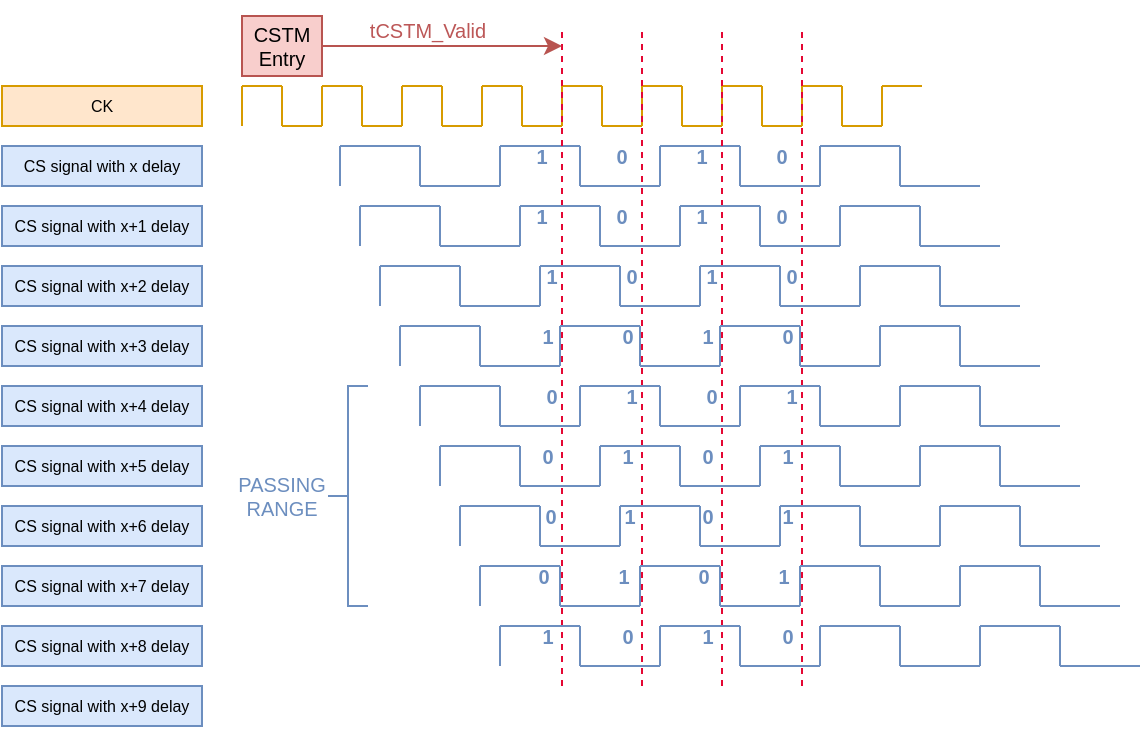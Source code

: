 <mxfile version="24.7.10">
  <diagram name="Page-1" id="IPahZ8ge9Y4v5QIWWnr-">
    <mxGraphModel dx="755" dy="514" grid="1" gridSize="10" guides="1" tooltips="1" connect="1" arrows="1" fold="1" page="1" pageScale="1" pageWidth="850" pageHeight="1100" math="0" shadow="0">
      <root>
        <mxCell id="0" />
        <mxCell id="1" parent="0" />
        <mxCell id="GIZqvgro0386pKt4__yg-1" value="" style="endArrow=none;html=1;rounded=0;fillColor=#dae8fc;strokeColor=#6c8ebf;" edge="1" parent="1">
          <mxGeometry width="50" height="50" relative="1" as="geometry">
            <mxPoint x="369" y="530" as="sourcePoint" />
            <mxPoint x="369" y="510" as="targetPoint" />
          </mxGeometry>
        </mxCell>
        <mxCell id="GIZqvgro0386pKt4__yg-2" value="" style="endArrow=none;html=1;rounded=0;fillColor=#dae8fc;strokeColor=#6c8ebf;" edge="1" parent="1">
          <mxGeometry width="50" height="50" relative="1" as="geometry">
            <mxPoint x="369" y="510" as="sourcePoint" />
            <mxPoint x="409" y="510" as="targetPoint" />
          </mxGeometry>
        </mxCell>
        <mxCell id="GIZqvgro0386pKt4__yg-17" value="" style="endArrow=none;html=1;rounded=0;fillColor=#ffe6cc;strokeColor=#d79b00;" edge="1" parent="1">
          <mxGeometry width="50" height="50" relative="1" as="geometry">
            <mxPoint x="320" y="500" as="sourcePoint" />
            <mxPoint x="320" y="480" as="targetPoint" />
          </mxGeometry>
        </mxCell>
        <mxCell id="GIZqvgro0386pKt4__yg-18" value="" style="endArrow=none;html=1;rounded=0;fillColor=#ffe6cc;strokeColor=#d79b00;" edge="1" parent="1">
          <mxGeometry width="50" height="50" relative="1" as="geometry">
            <mxPoint x="320" y="480" as="sourcePoint" />
            <mxPoint x="340" y="480" as="targetPoint" />
          </mxGeometry>
        </mxCell>
        <mxCell id="GIZqvgro0386pKt4__yg-19" value="" style="endArrow=none;html=1;rounded=0;fillColor=#ffe6cc;strokeColor=#d79b00;" edge="1" parent="1">
          <mxGeometry width="50" height="50" relative="1" as="geometry">
            <mxPoint x="340" y="480" as="sourcePoint" />
            <mxPoint x="340" y="500" as="targetPoint" />
          </mxGeometry>
        </mxCell>
        <mxCell id="GIZqvgro0386pKt4__yg-54" value="" style="endArrow=none;html=1;rounded=0;fillColor=#ffe6cc;strokeColor=#d79b00;" edge="1" parent="1">
          <mxGeometry width="50" height="50" relative="1" as="geometry">
            <mxPoint x="340" y="500" as="sourcePoint" />
            <mxPoint x="360" y="500" as="targetPoint" />
          </mxGeometry>
        </mxCell>
        <mxCell id="GIZqvgro0386pKt4__yg-55" value="" style="endArrow=none;html=1;rounded=0;fillColor=#ffe6cc;strokeColor=#d79b00;" edge="1" parent="1">
          <mxGeometry width="50" height="50" relative="1" as="geometry">
            <mxPoint x="360" y="500" as="sourcePoint" />
            <mxPoint x="360" y="480" as="targetPoint" />
          </mxGeometry>
        </mxCell>
        <mxCell id="GIZqvgro0386pKt4__yg-56" value="" style="endArrow=none;html=1;rounded=0;fillColor=#ffe6cc;strokeColor=#d79b00;" edge="1" parent="1">
          <mxGeometry width="50" height="50" relative="1" as="geometry">
            <mxPoint x="360" y="480" as="sourcePoint" />
            <mxPoint x="380" y="480" as="targetPoint" />
          </mxGeometry>
        </mxCell>
        <mxCell id="GIZqvgro0386pKt4__yg-91" value="" style="endArrow=none;html=1;rounded=0;fillColor=#dae8fc;strokeColor=#6c8ebf;" edge="1" parent="1">
          <mxGeometry width="50" height="50" relative="1" as="geometry">
            <mxPoint x="409" y="530" as="sourcePoint" />
            <mxPoint x="409" y="510" as="targetPoint" />
          </mxGeometry>
        </mxCell>
        <mxCell id="GIZqvgro0386pKt4__yg-92" value="" style="endArrow=none;html=1;rounded=0;fillColor=#dae8fc;strokeColor=#6c8ebf;" edge="1" parent="1">
          <mxGeometry width="50" height="50" relative="1" as="geometry">
            <mxPoint x="409" y="530" as="sourcePoint" />
            <mxPoint x="449" y="530" as="targetPoint" />
          </mxGeometry>
        </mxCell>
        <mxCell id="GIZqvgro0386pKt4__yg-93" value="" style="endArrow=none;html=1;rounded=0;fillColor=#ffe6cc;strokeColor=#d79b00;" edge="1" parent="1">
          <mxGeometry width="50" height="50" relative="1" as="geometry">
            <mxPoint x="380" y="480" as="sourcePoint" />
            <mxPoint x="380" y="500" as="targetPoint" />
          </mxGeometry>
        </mxCell>
        <mxCell id="GIZqvgro0386pKt4__yg-94" value="" style="endArrow=none;html=1;rounded=0;fillColor=#ffe6cc;strokeColor=#d79b00;" edge="1" parent="1">
          <mxGeometry width="50" height="50" relative="1" as="geometry">
            <mxPoint x="380" y="500" as="sourcePoint" />
            <mxPoint x="400" y="500" as="targetPoint" />
          </mxGeometry>
        </mxCell>
        <mxCell id="GIZqvgro0386pKt4__yg-95" value="" style="endArrow=none;html=1;rounded=0;fillColor=#ffe6cc;strokeColor=#d79b00;" edge="1" parent="1">
          <mxGeometry width="50" height="50" relative="1" as="geometry">
            <mxPoint x="400" y="500" as="sourcePoint" />
            <mxPoint x="400" y="480" as="targetPoint" />
          </mxGeometry>
        </mxCell>
        <mxCell id="GIZqvgro0386pKt4__yg-96" value="" style="endArrow=none;html=1;rounded=0;fillColor=#ffe6cc;strokeColor=#d79b00;" edge="1" parent="1">
          <mxGeometry width="50" height="50" relative="1" as="geometry">
            <mxPoint x="400" y="480" as="sourcePoint" />
            <mxPoint x="420" y="480" as="targetPoint" />
          </mxGeometry>
        </mxCell>
        <mxCell id="GIZqvgro0386pKt4__yg-97" value="" style="endArrow=none;html=1;rounded=0;fillColor=#ffe6cc;strokeColor=#d79b00;" edge="1" parent="1">
          <mxGeometry width="50" height="50" relative="1" as="geometry">
            <mxPoint x="420" y="480" as="sourcePoint" />
            <mxPoint x="420" y="500" as="targetPoint" />
          </mxGeometry>
        </mxCell>
        <mxCell id="GIZqvgro0386pKt4__yg-98" value="" style="endArrow=none;html=1;rounded=0;fillColor=#ffe6cc;strokeColor=#d79b00;" edge="1" parent="1">
          <mxGeometry width="50" height="50" relative="1" as="geometry">
            <mxPoint x="420" y="500" as="sourcePoint" />
            <mxPoint x="440" y="500" as="targetPoint" />
          </mxGeometry>
        </mxCell>
        <mxCell id="GIZqvgro0386pKt4__yg-99" value="" style="endArrow=none;html=1;rounded=0;fillColor=#ffe6cc;strokeColor=#d79b00;" edge="1" parent="1">
          <mxGeometry width="50" height="50" relative="1" as="geometry">
            <mxPoint x="440" y="500" as="sourcePoint" />
            <mxPoint x="440" y="480" as="targetPoint" />
          </mxGeometry>
        </mxCell>
        <mxCell id="GIZqvgro0386pKt4__yg-100" value="" style="endArrow=none;html=1;rounded=0;fillColor=#ffe6cc;strokeColor=#d79b00;" edge="1" parent="1">
          <mxGeometry width="50" height="50" relative="1" as="geometry">
            <mxPoint x="440" y="480" as="sourcePoint" />
            <mxPoint x="460" y="480" as="targetPoint" />
          </mxGeometry>
        </mxCell>
        <mxCell id="GIZqvgro0386pKt4__yg-101" value="" style="endArrow=none;html=1;rounded=0;fillColor=#ffe6cc;strokeColor=#d79b00;" edge="1" parent="1">
          <mxGeometry width="50" height="50" relative="1" as="geometry">
            <mxPoint x="460" y="480" as="sourcePoint" />
            <mxPoint x="460" y="500" as="targetPoint" />
          </mxGeometry>
        </mxCell>
        <mxCell id="GIZqvgro0386pKt4__yg-102" value="" style="endArrow=none;html=1;rounded=0;fillColor=#ffe6cc;strokeColor=#d79b00;" edge="1" parent="1">
          <mxGeometry width="50" height="50" relative="1" as="geometry">
            <mxPoint x="460" y="500" as="sourcePoint" />
            <mxPoint x="480" y="500" as="targetPoint" />
          </mxGeometry>
        </mxCell>
        <mxCell id="GIZqvgro0386pKt4__yg-103" value="" style="endArrow=none;html=1;rounded=0;fillColor=#ffe6cc;strokeColor=#d79b00;" edge="1" parent="1">
          <mxGeometry width="50" height="50" relative="1" as="geometry">
            <mxPoint x="480" y="500" as="sourcePoint" />
            <mxPoint x="480" y="480" as="targetPoint" />
          </mxGeometry>
        </mxCell>
        <mxCell id="GIZqvgro0386pKt4__yg-104" value="" style="endArrow=none;html=1;rounded=0;fillColor=#ffe6cc;strokeColor=#d79b00;" edge="1" parent="1">
          <mxGeometry width="50" height="50" relative="1" as="geometry">
            <mxPoint x="480" y="480" as="sourcePoint" />
            <mxPoint x="500" y="480" as="targetPoint" />
          </mxGeometry>
        </mxCell>
        <mxCell id="GIZqvgro0386pKt4__yg-105" value="" style="endArrow=none;html=1;rounded=0;fillColor=#ffe6cc;strokeColor=#d79b00;" edge="1" parent="1">
          <mxGeometry width="50" height="50" relative="1" as="geometry">
            <mxPoint x="500" y="480" as="sourcePoint" />
            <mxPoint x="500" y="500" as="targetPoint" />
          </mxGeometry>
        </mxCell>
        <mxCell id="GIZqvgro0386pKt4__yg-106" value="" style="endArrow=none;html=1;rounded=0;fillColor=#ffe6cc;strokeColor=#d79b00;" edge="1" parent="1">
          <mxGeometry width="50" height="50" relative="1" as="geometry">
            <mxPoint x="500" y="500" as="sourcePoint" />
            <mxPoint x="520" y="500" as="targetPoint" />
          </mxGeometry>
        </mxCell>
        <mxCell id="GIZqvgro0386pKt4__yg-107" value="" style="endArrow=none;html=1;rounded=0;fillColor=#ffe6cc;strokeColor=#d79b00;" edge="1" parent="1">
          <mxGeometry width="50" height="50" relative="1" as="geometry">
            <mxPoint x="520" y="500" as="sourcePoint" />
            <mxPoint x="520" y="480" as="targetPoint" />
          </mxGeometry>
        </mxCell>
        <mxCell id="GIZqvgro0386pKt4__yg-108" value="" style="endArrow=none;html=1;rounded=0;fillColor=#ffe6cc;strokeColor=#d79b00;" edge="1" parent="1">
          <mxGeometry width="50" height="50" relative="1" as="geometry">
            <mxPoint x="520" y="480" as="sourcePoint" />
            <mxPoint x="540" y="480" as="targetPoint" />
          </mxGeometry>
        </mxCell>
        <mxCell id="GIZqvgro0386pKt4__yg-109" value="" style="endArrow=none;html=1;rounded=0;fillColor=#ffe6cc;strokeColor=#d79b00;" edge="1" parent="1">
          <mxGeometry width="50" height="50" relative="1" as="geometry">
            <mxPoint x="540" y="480" as="sourcePoint" />
            <mxPoint x="540" y="500" as="targetPoint" />
          </mxGeometry>
        </mxCell>
        <mxCell id="GIZqvgro0386pKt4__yg-110" value="" style="endArrow=none;html=1;rounded=0;fillColor=#ffe6cc;strokeColor=#d79b00;" edge="1" parent="1">
          <mxGeometry width="50" height="50" relative="1" as="geometry">
            <mxPoint x="540" y="500" as="sourcePoint" />
            <mxPoint x="560" y="500" as="targetPoint" />
          </mxGeometry>
        </mxCell>
        <mxCell id="GIZqvgro0386pKt4__yg-111" value="" style="endArrow=none;html=1;rounded=0;fillColor=#ffe6cc;strokeColor=#d79b00;" edge="1" parent="1">
          <mxGeometry width="50" height="50" relative="1" as="geometry">
            <mxPoint x="560" y="500" as="sourcePoint" />
            <mxPoint x="560" y="480" as="targetPoint" />
          </mxGeometry>
        </mxCell>
        <mxCell id="GIZqvgro0386pKt4__yg-112" value="" style="endArrow=none;html=1;rounded=0;fillColor=#ffe6cc;strokeColor=#d79b00;" edge="1" parent="1">
          <mxGeometry width="50" height="50" relative="1" as="geometry">
            <mxPoint x="560" y="480" as="sourcePoint" />
            <mxPoint x="580" y="480" as="targetPoint" />
          </mxGeometry>
        </mxCell>
        <mxCell id="GIZqvgro0386pKt4__yg-113" value="" style="endArrow=none;html=1;rounded=0;fillColor=#ffe6cc;strokeColor=#d79b00;" edge="1" parent="1">
          <mxGeometry width="50" height="50" relative="1" as="geometry">
            <mxPoint x="580" y="480" as="sourcePoint" />
            <mxPoint x="580" y="500" as="targetPoint" />
          </mxGeometry>
        </mxCell>
        <mxCell id="GIZqvgro0386pKt4__yg-114" value="" style="endArrow=none;html=1;rounded=0;fillColor=#ffe6cc;strokeColor=#d79b00;" edge="1" parent="1">
          <mxGeometry width="50" height="50" relative="1" as="geometry">
            <mxPoint x="580" y="500" as="sourcePoint" />
            <mxPoint x="600" y="500" as="targetPoint" />
          </mxGeometry>
        </mxCell>
        <mxCell id="GIZqvgro0386pKt4__yg-115" value="" style="endArrow=none;html=1;rounded=0;fillColor=#ffe6cc;strokeColor=#d79b00;" edge="1" parent="1">
          <mxGeometry width="50" height="50" relative="1" as="geometry">
            <mxPoint x="600" y="500" as="sourcePoint" />
            <mxPoint x="600" y="480" as="targetPoint" />
          </mxGeometry>
        </mxCell>
        <mxCell id="GIZqvgro0386pKt4__yg-116" value="" style="endArrow=none;html=1;rounded=0;fillColor=#ffe6cc;strokeColor=#d79b00;" edge="1" parent="1">
          <mxGeometry width="50" height="50" relative="1" as="geometry">
            <mxPoint x="600" y="480" as="sourcePoint" />
            <mxPoint x="620" y="480" as="targetPoint" />
          </mxGeometry>
        </mxCell>
        <mxCell id="GIZqvgro0386pKt4__yg-117" value="" style="endArrow=none;html=1;rounded=0;fillColor=#ffe6cc;strokeColor=#d79b00;" edge="1" parent="1">
          <mxGeometry width="50" height="50" relative="1" as="geometry">
            <mxPoint x="620" y="480" as="sourcePoint" />
            <mxPoint x="620" y="500" as="targetPoint" />
          </mxGeometry>
        </mxCell>
        <mxCell id="GIZqvgro0386pKt4__yg-118" value="" style="endArrow=none;html=1;rounded=0;fillColor=#ffe6cc;strokeColor=#d79b00;" edge="1" parent="1">
          <mxGeometry width="50" height="50" relative="1" as="geometry">
            <mxPoint x="620" y="500" as="sourcePoint" />
            <mxPoint x="640" y="500" as="targetPoint" />
          </mxGeometry>
        </mxCell>
        <mxCell id="GIZqvgro0386pKt4__yg-119" value="" style="endArrow=none;html=1;rounded=0;fillColor=#ffe6cc;strokeColor=#d79b00;" edge="1" parent="1">
          <mxGeometry width="50" height="50" relative="1" as="geometry">
            <mxPoint x="640" y="500" as="sourcePoint" />
            <mxPoint x="640" y="480" as="targetPoint" />
          </mxGeometry>
        </mxCell>
        <mxCell id="GIZqvgro0386pKt4__yg-120" value="" style="endArrow=none;html=1;rounded=0;fillColor=#ffe6cc;strokeColor=#d79b00;" edge="1" parent="1">
          <mxGeometry width="50" height="50" relative="1" as="geometry">
            <mxPoint x="640" y="480" as="sourcePoint" />
            <mxPoint x="660" y="480" as="targetPoint" />
          </mxGeometry>
        </mxCell>
        <mxCell id="GIZqvgro0386pKt4__yg-121" value="" style="endArrow=none;html=1;rounded=0;fillColor=#dae8fc;strokeColor=#6c8ebf;" edge="1" parent="1">
          <mxGeometry width="50" height="50" relative="1" as="geometry">
            <mxPoint x="449" y="530" as="sourcePoint" />
            <mxPoint x="449" y="510" as="targetPoint" />
          </mxGeometry>
        </mxCell>
        <mxCell id="GIZqvgro0386pKt4__yg-122" value="" style="endArrow=none;html=1;rounded=0;fillColor=#dae8fc;strokeColor=#6c8ebf;" edge="1" parent="1">
          <mxGeometry width="50" height="50" relative="1" as="geometry">
            <mxPoint x="449" y="510" as="sourcePoint" />
            <mxPoint x="489" y="510" as="targetPoint" />
          </mxGeometry>
        </mxCell>
        <mxCell id="GIZqvgro0386pKt4__yg-123" value="" style="endArrow=none;html=1;rounded=0;fillColor=#dae8fc;strokeColor=#6c8ebf;" edge="1" parent="1">
          <mxGeometry width="50" height="50" relative="1" as="geometry">
            <mxPoint x="489" y="530" as="sourcePoint" />
            <mxPoint x="489" y="510" as="targetPoint" />
          </mxGeometry>
        </mxCell>
        <mxCell id="GIZqvgro0386pKt4__yg-124" value="" style="endArrow=none;html=1;rounded=0;fillColor=#dae8fc;strokeColor=#6c8ebf;" edge="1" parent="1">
          <mxGeometry width="50" height="50" relative="1" as="geometry">
            <mxPoint x="489" y="530" as="sourcePoint" />
            <mxPoint x="529" y="530" as="targetPoint" />
          </mxGeometry>
        </mxCell>
        <mxCell id="GIZqvgro0386pKt4__yg-125" value="" style="endArrow=none;html=1;rounded=0;fillColor=#dae8fc;strokeColor=#6c8ebf;" edge="1" parent="1">
          <mxGeometry width="50" height="50" relative="1" as="geometry">
            <mxPoint x="529" y="530" as="sourcePoint" />
            <mxPoint x="529" y="510" as="targetPoint" />
          </mxGeometry>
        </mxCell>
        <mxCell id="GIZqvgro0386pKt4__yg-126" value="" style="endArrow=none;html=1;rounded=0;fillColor=#dae8fc;strokeColor=#6c8ebf;" edge="1" parent="1">
          <mxGeometry width="50" height="50" relative="1" as="geometry">
            <mxPoint x="529" y="510" as="sourcePoint" />
            <mxPoint x="569" y="510" as="targetPoint" />
          </mxGeometry>
        </mxCell>
        <mxCell id="GIZqvgro0386pKt4__yg-127" value="" style="endArrow=none;html=1;rounded=0;fillColor=#dae8fc;strokeColor=#6c8ebf;" edge="1" parent="1">
          <mxGeometry width="50" height="50" relative="1" as="geometry">
            <mxPoint x="569" y="530" as="sourcePoint" />
            <mxPoint x="569" y="510" as="targetPoint" />
          </mxGeometry>
        </mxCell>
        <mxCell id="GIZqvgro0386pKt4__yg-128" value="" style="endArrow=none;html=1;rounded=0;fillColor=#dae8fc;strokeColor=#6c8ebf;" edge="1" parent="1">
          <mxGeometry width="50" height="50" relative="1" as="geometry">
            <mxPoint x="569" y="530" as="sourcePoint" />
            <mxPoint x="609" y="530" as="targetPoint" />
          </mxGeometry>
        </mxCell>
        <mxCell id="GIZqvgro0386pKt4__yg-129" value="" style="endArrow=none;html=1;rounded=0;fillColor=#dae8fc;strokeColor=#6c8ebf;" edge="1" parent="1">
          <mxGeometry width="50" height="50" relative="1" as="geometry">
            <mxPoint x="609" y="530" as="sourcePoint" />
            <mxPoint x="609" y="510" as="targetPoint" />
          </mxGeometry>
        </mxCell>
        <mxCell id="GIZqvgro0386pKt4__yg-130" value="" style="endArrow=none;html=1;rounded=0;fillColor=#dae8fc;strokeColor=#6c8ebf;" edge="1" parent="1">
          <mxGeometry width="50" height="50" relative="1" as="geometry">
            <mxPoint x="609" y="510" as="sourcePoint" />
            <mxPoint x="649" y="510" as="targetPoint" />
          </mxGeometry>
        </mxCell>
        <mxCell id="GIZqvgro0386pKt4__yg-131" value="" style="endArrow=none;html=1;rounded=0;fillColor=#dae8fc;strokeColor=#6c8ebf;" edge="1" parent="1">
          <mxGeometry width="50" height="50" relative="1" as="geometry">
            <mxPoint x="649" y="530" as="sourcePoint" />
            <mxPoint x="649" y="510" as="targetPoint" />
          </mxGeometry>
        </mxCell>
        <mxCell id="GIZqvgro0386pKt4__yg-132" value="" style="endArrow=none;html=1;rounded=0;fillColor=#dae8fc;strokeColor=#6c8ebf;" edge="1" parent="1">
          <mxGeometry width="50" height="50" relative="1" as="geometry">
            <mxPoint x="649" y="530" as="sourcePoint" />
            <mxPoint x="689" y="530" as="targetPoint" />
          </mxGeometry>
        </mxCell>
        <mxCell id="GIZqvgro0386pKt4__yg-133" value="" style="endArrow=none;dashed=1;html=1;strokeWidth=1;rounded=0;strokeColor=#e40733;" edge="1" parent="1">
          <mxGeometry width="50" height="50" relative="1" as="geometry">
            <mxPoint x="480" y="780" as="sourcePoint" />
            <mxPoint x="480" y="450" as="targetPoint" />
          </mxGeometry>
        </mxCell>
        <mxCell id="GIZqvgro0386pKt4__yg-134" value="" style="endArrow=none;dashed=1;html=1;strokeWidth=1;rounded=0;strokeColor=#e40733;" edge="1" parent="1">
          <mxGeometry width="50" height="50" relative="1" as="geometry">
            <mxPoint x="520" y="780" as="sourcePoint" />
            <mxPoint x="520" y="450" as="targetPoint" />
          </mxGeometry>
        </mxCell>
        <mxCell id="GIZqvgro0386pKt4__yg-135" value="" style="endArrow=none;dashed=1;html=1;strokeWidth=1;rounded=0;strokeColor=#e40733;" edge="1" parent="1">
          <mxGeometry width="50" height="50" relative="1" as="geometry">
            <mxPoint x="560" y="780" as="sourcePoint" />
            <mxPoint x="560" y="450" as="targetPoint" />
          </mxGeometry>
        </mxCell>
        <mxCell id="GIZqvgro0386pKt4__yg-139" value="" style="endArrow=none;dashed=1;html=1;strokeWidth=1;rounded=0;strokeColor=#e40733;" edge="1" parent="1">
          <mxGeometry width="50" height="50" relative="1" as="geometry">
            <mxPoint x="600" y="780" as="sourcePoint" />
            <mxPoint x="600" y="450" as="targetPoint" />
          </mxGeometry>
        </mxCell>
        <mxCell id="GIZqvgro0386pKt4__yg-140" value="" style="endArrow=none;html=1;rounded=0;fillColor=#dae8fc;strokeColor=#6c8ebf;" edge="1" parent="1">
          <mxGeometry width="50" height="50" relative="1" as="geometry">
            <mxPoint x="379" y="560" as="sourcePoint" />
            <mxPoint x="379" y="540" as="targetPoint" />
          </mxGeometry>
        </mxCell>
        <mxCell id="GIZqvgro0386pKt4__yg-141" value="" style="endArrow=none;html=1;rounded=0;fillColor=#dae8fc;strokeColor=#6c8ebf;" edge="1" parent="1">
          <mxGeometry width="50" height="50" relative="1" as="geometry">
            <mxPoint x="379" y="540" as="sourcePoint" />
            <mxPoint x="419" y="540" as="targetPoint" />
          </mxGeometry>
        </mxCell>
        <mxCell id="GIZqvgro0386pKt4__yg-142" value="" style="endArrow=none;html=1;rounded=0;fillColor=#dae8fc;strokeColor=#6c8ebf;" edge="1" parent="1">
          <mxGeometry width="50" height="50" relative="1" as="geometry">
            <mxPoint x="419" y="560" as="sourcePoint" />
            <mxPoint x="419" y="540" as="targetPoint" />
          </mxGeometry>
        </mxCell>
        <mxCell id="GIZqvgro0386pKt4__yg-143" value="" style="endArrow=none;html=1;rounded=0;fillColor=#dae8fc;strokeColor=#6c8ebf;" edge="1" parent="1">
          <mxGeometry width="50" height="50" relative="1" as="geometry">
            <mxPoint x="419" y="560" as="sourcePoint" />
            <mxPoint x="459" y="560" as="targetPoint" />
          </mxGeometry>
        </mxCell>
        <mxCell id="GIZqvgro0386pKt4__yg-144" value="" style="endArrow=none;html=1;rounded=0;fillColor=#dae8fc;strokeColor=#6c8ebf;" edge="1" parent="1">
          <mxGeometry width="50" height="50" relative="1" as="geometry">
            <mxPoint x="459" y="560" as="sourcePoint" />
            <mxPoint x="459" y="540" as="targetPoint" />
          </mxGeometry>
        </mxCell>
        <mxCell id="GIZqvgro0386pKt4__yg-145" value="" style="endArrow=none;html=1;rounded=0;fillColor=#dae8fc;strokeColor=#6c8ebf;" edge="1" parent="1">
          <mxGeometry width="50" height="50" relative="1" as="geometry">
            <mxPoint x="459" y="540" as="sourcePoint" />
            <mxPoint x="499" y="540" as="targetPoint" />
          </mxGeometry>
        </mxCell>
        <mxCell id="GIZqvgro0386pKt4__yg-146" value="" style="endArrow=none;html=1;rounded=0;fillColor=#dae8fc;strokeColor=#6c8ebf;" edge="1" parent="1">
          <mxGeometry width="50" height="50" relative="1" as="geometry">
            <mxPoint x="499" y="560" as="sourcePoint" />
            <mxPoint x="499" y="540" as="targetPoint" />
          </mxGeometry>
        </mxCell>
        <mxCell id="GIZqvgro0386pKt4__yg-147" value="" style="endArrow=none;html=1;rounded=0;fillColor=#dae8fc;strokeColor=#6c8ebf;" edge="1" parent="1">
          <mxGeometry width="50" height="50" relative="1" as="geometry">
            <mxPoint x="499" y="560" as="sourcePoint" />
            <mxPoint x="539" y="560" as="targetPoint" />
          </mxGeometry>
        </mxCell>
        <mxCell id="GIZqvgro0386pKt4__yg-148" value="" style="endArrow=none;html=1;rounded=0;fillColor=#dae8fc;strokeColor=#6c8ebf;" edge="1" parent="1">
          <mxGeometry width="50" height="50" relative="1" as="geometry">
            <mxPoint x="539" y="560" as="sourcePoint" />
            <mxPoint x="539" y="540" as="targetPoint" />
          </mxGeometry>
        </mxCell>
        <mxCell id="GIZqvgro0386pKt4__yg-149" value="" style="endArrow=none;html=1;rounded=0;fillColor=#dae8fc;strokeColor=#6c8ebf;" edge="1" parent="1">
          <mxGeometry width="50" height="50" relative="1" as="geometry">
            <mxPoint x="539" y="540" as="sourcePoint" />
            <mxPoint x="579" y="540" as="targetPoint" />
          </mxGeometry>
        </mxCell>
        <mxCell id="GIZqvgro0386pKt4__yg-150" value="" style="endArrow=none;html=1;rounded=0;fillColor=#dae8fc;strokeColor=#6c8ebf;" edge="1" parent="1">
          <mxGeometry width="50" height="50" relative="1" as="geometry">
            <mxPoint x="579" y="560" as="sourcePoint" />
            <mxPoint x="579" y="540" as="targetPoint" />
          </mxGeometry>
        </mxCell>
        <mxCell id="GIZqvgro0386pKt4__yg-151" value="" style="endArrow=none;html=1;rounded=0;fillColor=#dae8fc;strokeColor=#6c8ebf;" edge="1" parent="1">
          <mxGeometry width="50" height="50" relative="1" as="geometry">
            <mxPoint x="579" y="560" as="sourcePoint" />
            <mxPoint x="619" y="560" as="targetPoint" />
          </mxGeometry>
        </mxCell>
        <mxCell id="GIZqvgro0386pKt4__yg-152" value="" style="endArrow=none;html=1;rounded=0;fillColor=#dae8fc;strokeColor=#6c8ebf;" edge="1" parent="1">
          <mxGeometry width="50" height="50" relative="1" as="geometry">
            <mxPoint x="619" y="560" as="sourcePoint" />
            <mxPoint x="619" y="540" as="targetPoint" />
          </mxGeometry>
        </mxCell>
        <mxCell id="GIZqvgro0386pKt4__yg-153" value="" style="endArrow=none;html=1;rounded=0;fillColor=#dae8fc;strokeColor=#6c8ebf;" edge="1" parent="1">
          <mxGeometry width="50" height="50" relative="1" as="geometry">
            <mxPoint x="619" y="540" as="sourcePoint" />
            <mxPoint x="659" y="540" as="targetPoint" />
          </mxGeometry>
        </mxCell>
        <mxCell id="GIZqvgro0386pKt4__yg-154" value="" style="endArrow=none;html=1;rounded=0;fillColor=#dae8fc;strokeColor=#6c8ebf;" edge="1" parent="1">
          <mxGeometry width="50" height="50" relative="1" as="geometry">
            <mxPoint x="659" y="560" as="sourcePoint" />
            <mxPoint x="659" y="540" as="targetPoint" />
          </mxGeometry>
        </mxCell>
        <mxCell id="GIZqvgro0386pKt4__yg-155" value="" style="endArrow=none;html=1;rounded=0;fillColor=#dae8fc;strokeColor=#6c8ebf;" edge="1" parent="1">
          <mxGeometry width="50" height="50" relative="1" as="geometry">
            <mxPoint x="659" y="560" as="sourcePoint" />
            <mxPoint x="699" y="560" as="targetPoint" />
          </mxGeometry>
        </mxCell>
        <mxCell id="GIZqvgro0386pKt4__yg-156" value="" style="endArrow=none;html=1;rounded=0;fillColor=#dae8fc;strokeColor=#6c8ebf;" edge="1" parent="1">
          <mxGeometry width="50" height="50" relative="1" as="geometry">
            <mxPoint x="389" y="590" as="sourcePoint" />
            <mxPoint x="389" y="570" as="targetPoint" />
          </mxGeometry>
        </mxCell>
        <mxCell id="GIZqvgro0386pKt4__yg-157" value="" style="endArrow=none;html=1;rounded=0;fillColor=#dae8fc;strokeColor=#6c8ebf;" edge="1" parent="1">
          <mxGeometry width="50" height="50" relative="1" as="geometry">
            <mxPoint x="389" y="570" as="sourcePoint" />
            <mxPoint x="429" y="570" as="targetPoint" />
          </mxGeometry>
        </mxCell>
        <mxCell id="GIZqvgro0386pKt4__yg-158" value="" style="endArrow=none;html=1;rounded=0;fillColor=#dae8fc;strokeColor=#6c8ebf;" edge="1" parent="1">
          <mxGeometry width="50" height="50" relative="1" as="geometry">
            <mxPoint x="429" y="590" as="sourcePoint" />
            <mxPoint x="429" y="570" as="targetPoint" />
          </mxGeometry>
        </mxCell>
        <mxCell id="GIZqvgro0386pKt4__yg-159" value="" style="endArrow=none;html=1;rounded=0;fillColor=#dae8fc;strokeColor=#6c8ebf;" edge="1" parent="1">
          <mxGeometry width="50" height="50" relative="1" as="geometry">
            <mxPoint x="429" y="590" as="sourcePoint" />
            <mxPoint x="469" y="590" as="targetPoint" />
          </mxGeometry>
        </mxCell>
        <mxCell id="GIZqvgro0386pKt4__yg-160" value="" style="endArrow=none;html=1;rounded=0;fillColor=#dae8fc;strokeColor=#6c8ebf;" edge="1" parent="1">
          <mxGeometry width="50" height="50" relative="1" as="geometry">
            <mxPoint x="469" y="590" as="sourcePoint" />
            <mxPoint x="469" y="570" as="targetPoint" />
          </mxGeometry>
        </mxCell>
        <mxCell id="GIZqvgro0386pKt4__yg-161" value="" style="endArrow=none;html=1;rounded=0;fillColor=#dae8fc;strokeColor=#6c8ebf;" edge="1" parent="1">
          <mxGeometry width="50" height="50" relative="1" as="geometry">
            <mxPoint x="469" y="570" as="sourcePoint" />
            <mxPoint x="509" y="570" as="targetPoint" />
          </mxGeometry>
        </mxCell>
        <mxCell id="GIZqvgro0386pKt4__yg-162" value="" style="endArrow=none;html=1;rounded=0;fillColor=#dae8fc;strokeColor=#6c8ebf;" edge="1" parent="1">
          <mxGeometry width="50" height="50" relative="1" as="geometry">
            <mxPoint x="509" y="590" as="sourcePoint" />
            <mxPoint x="509" y="570" as="targetPoint" />
          </mxGeometry>
        </mxCell>
        <mxCell id="GIZqvgro0386pKt4__yg-163" value="" style="endArrow=none;html=1;rounded=0;fillColor=#dae8fc;strokeColor=#6c8ebf;" edge="1" parent="1">
          <mxGeometry width="50" height="50" relative="1" as="geometry">
            <mxPoint x="509" y="590" as="sourcePoint" />
            <mxPoint x="549" y="590" as="targetPoint" />
          </mxGeometry>
        </mxCell>
        <mxCell id="GIZqvgro0386pKt4__yg-164" value="" style="endArrow=none;html=1;rounded=0;fillColor=#dae8fc;strokeColor=#6c8ebf;" edge="1" parent="1">
          <mxGeometry width="50" height="50" relative="1" as="geometry">
            <mxPoint x="549" y="590" as="sourcePoint" />
            <mxPoint x="549" y="570" as="targetPoint" />
          </mxGeometry>
        </mxCell>
        <mxCell id="GIZqvgro0386pKt4__yg-165" value="" style="endArrow=none;html=1;rounded=0;fillColor=#dae8fc;strokeColor=#6c8ebf;" edge="1" parent="1">
          <mxGeometry width="50" height="50" relative="1" as="geometry">
            <mxPoint x="549" y="570" as="sourcePoint" />
            <mxPoint x="589" y="570" as="targetPoint" />
          </mxGeometry>
        </mxCell>
        <mxCell id="GIZqvgro0386pKt4__yg-166" value="" style="endArrow=none;html=1;rounded=0;fillColor=#dae8fc;strokeColor=#6c8ebf;" edge="1" parent="1">
          <mxGeometry width="50" height="50" relative="1" as="geometry">
            <mxPoint x="589" y="590" as="sourcePoint" />
            <mxPoint x="589" y="570" as="targetPoint" />
          </mxGeometry>
        </mxCell>
        <mxCell id="GIZqvgro0386pKt4__yg-167" value="" style="endArrow=none;html=1;rounded=0;fillColor=#dae8fc;strokeColor=#6c8ebf;" edge="1" parent="1">
          <mxGeometry width="50" height="50" relative="1" as="geometry">
            <mxPoint x="589" y="590" as="sourcePoint" />
            <mxPoint x="629" y="590" as="targetPoint" />
          </mxGeometry>
        </mxCell>
        <mxCell id="GIZqvgro0386pKt4__yg-168" value="" style="endArrow=none;html=1;rounded=0;fillColor=#dae8fc;strokeColor=#6c8ebf;" edge="1" parent="1">
          <mxGeometry width="50" height="50" relative="1" as="geometry">
            <mxPoint x="629" y="590" as="sourcePoint" />
            <mxPoint x="629" y="570" as="targetPoint" />
          </mxGeometry>
        </mxCell>
        <mxCell id="GIZqvgro0386pKt4__yg-169" value="" style="endArrow=none;html=1;rounded=0;fillColor=#dae8fc;strokeColor=#6c8ebf;" edge="1" parent="1">
          <mxGeometry width="50" height="50" relative="1" as="geometry">
            <mxPoint x="629" y="570" as="sourcePoint" />
            <mxPoint x="669" y="570" as="targetPoint" />
          </mxGeometry>
        </mxCell>
        <mxCell id="GIZqvgro0386pKt4__yg-170" value="" style="endArrow=none;html=1;rounded=0;fillColor=#dae8fc;strokeColor=#6c8ebf;" edge="1" parent="1">
          <mxGeometry width="50" height="50" relative="1" as="geometry">
            <mxPoint x="669" y="590" as="sourcePoint" />
            <mxPoint x="669" y="570" as="targetPoint" />
          </mxGeometry>
        </mxCell>
        <mxCell id="GIZqvgro0386pKt4__yg-171" value="" style="endArrow=none;html=1;rounded=0;fillColor=#dae8fc;strokeColor=#6c8ebf;" edge="1" parent="1">
          <mxGeometry width="50" height="50" relative="1" as="geometry">
            <mxPoint x="669" y="590" as="sourcePoint" />
            <mxPoint x="709" y="590" as="targetPoint" />
          </mxGeometry>
        </mxCell>
        <mxCell id="GIZqvgro0386pKt4__yg-172" value="" style="endArrow=none;html=1;rounded=0;fillColor=#dae8fc;strokeColor=#6c8ebf;" edge="1" parent="1">
          <mxGeometry width="50" height="50" relative="1" as="geometry">
            <mxPoint x="399" y="620" as="sourcePoint" />
            <mxPoint x="399" y="600" as="targetPoint" />
          </mxGeometry>
        </mxCell>
        <mxCell id="GIZqvgro0386pKt4__yg-173" value="" style="endArrow=none;html=1;rounded=0;fillColor=#dae8fc;strokeColor=#6c8ebf;" edge="1" parent="1">
          <mxGeometry width="50" height="50" relative="1" as="geometry">
            <mxPoint x="399" y="600" as="sourcePoint" />
            <mxPoint x="439" y="600" as="targetPoint" />
          </mxGeometry>
        </mxCell>
        <mxCell id="GIZqvgro0386pKt4__yg-174" value="" style="endArrow=none;html=1;rounded=0;fillColor=#dae8fc;strokeColor=#6c8ebf;" edge="1" parent="1">
          <mxGeometry width="50" height="50" relative="1" as="geometry">
            <mxPoint x="439" y="620" as="sourcePoint" />
            <mxPoint x="439" y="600" as="targetPoint" />
          </mxGeometry>
        </mxCell>
        <mxCell id="GIZqvgro0386pKt4__yg-175" value="" style="endArrow=none;html=1;rounded=0;fillColor=#dae8fc;strokeColor=#6c8ebf;" edge="1" parent="1">
          <mxGeometry width="50" height="50" relative="1" as="geometry">
            <mxPoint x="439" y="620" as="sourcePoint" />
            <mxPoint x="479" y="620" as="targetPoint" />
          </mxGeometry>
        </mxCell>
        <mxCell id="GIZqvgro0386pKt4__yg-176" value="" style="endArrow=none;html=1;rounded=0;fillColor=#dae8fc;strokeColor=#6c8ebf;" edge="1" parent="1">
          <mxGeometry width="50" height="50" relative="1" as="geometry">
            <mxPoint x="479" y="620" as="sourcePoint" />
            <mxPoint x="479" y="600" as="targetPoint" />
          </mxGeometry>
        </mxCell>
        <mxCell id="GIZqvgro0386pKt4__yg-177" value="" style="endArrow=none;html=1;rounded=0;fillColor=#dae8fc;strokeColor=#6c8ebf;" edge="1" parent="1">
          <mxGeometry width="50" height="50" relative="1" as="geometry">
            <mxPoint x="479" y="600" as="sourcePoint" />
            <mxPoint x="519" y="600" as="targetPoint" />
          </mxGeometry>
        </mxCell>
        <mxCell id="GIZqvgro0386pKt4__yg-178" value="" style="endArrow=none;html=1;rounded=0;fillColor=#dae8fc;strokeColor=#6c8ebf;" edge="1" parent="1">
          <mxGeometry width="50" height="50" relative="1" as="geometry">
            <mxPoint x="519" y="620" as="sourcePoint" />
            <mxPoint x="519" y="600" as="targetPoint" />
          </mxGeometry>
        </mxCell>
        <mxCell id="GIZqvgro0386pKt4__yg-179" value="" style="endArrow=none;html=1;rounded=0;fillColor=#dae8fc;strokeColor=#6c8ebf;" edge="1" parent="1">
          <mxGeometry width="50" height="50" relative="1" as="geometry">
            <mxPoint x="519" y="620" as="sourcePoint" />
            <mxPoint x="559" y="620" as="targetPoint" />
          </mxGeometry>
        </mxCell>
        <mxCell id="GIZqvgro0386pKt4__yg-180" value="" style="endArrow=none;html=1;rounded=0;fillColor=#dae8fc;strokeColor=#6c8ebf;" edge="1" parent="1">
          <mxGeometry width="50" height="50" relative="1" as="geometry">
            <mxPoint x="559" y="620" as="sourcePoint" />
            <mxPoint x="559" y="600" as="targetPoint" />
          </mxGeometry>
        </mxCell>
        <mxCell id="GIZqvgro0386pKt4__yg-181" value="" style="endArrow=none;html=1;rounded=0;fillColor=#dae8fc;strokeColor=#6c8ebf;" edge="1" parent="1">
          <mxGeometry width="50" height="50" relative="1" as="geometry">
            <mxPoint x="559" y="600" as="sourcePoint" />
            <mxPoint x="599" y="600" as="targetPoint" />
          </mxGeometry>
        </mxCell>
        <mxCell id="GIZqvgro0386pKt4__yg-182" value="" style="endArrow=none;html=1;rounded=0;fillColor=#dae8fc;strokeColor=#6c8ebf;" edge="1" parent="1">
          <mxGeometry width="50" height="50" relative="1" as="geometry">
            <mxPoint x="599" y="620" as="sourcePoint" />
            <mxPoint x="599" y="600" as="targetPoint" />
          </mxGeometry>
        </mxCell>
        <mxCell id="GIZqvgro0386pKt4__yg-183" value="" style="endArrow=none;html=1;rounded=0;fillColor=#dae8fc;strokeColor=#6c8ebf;" edge="1" parent="1">
          <mxGeometry width="50" height="50" relative="1" as="geometry">
            <mxPoint x="599" y="620" as="sourcePoint" />
            <mxPoint x="639" y="620" as="targetPoint" />
          </mxGeometry>
        </mxCell>
        <mxCell id="GIZqvgro0386pKt4__yg-184" value="" style="endArrow=none;html=1;rounded=0;fillColor=#dae8fc;strokeColor=#6c8ebf;" edge="1" parent="1">
          <mxGeometry width="50" height="50" relative="1" as="geometry">
            <mxPoint x="639" y="620" as="sourcePoint" />
            <mxPoint x="639" y="600" as="targetPoint" />
          </mxGeometry>
        </mxCell>
        <mxCell id="GIZqvgro0386pKt4__yg-185" value="" style="endArrow=none;html=1;rounded=0;fillColor=#dae8fc;strokeColor=#6c8ebf;" edge="1" parent="1">
          <mxGeometry width="50" height="50" relative="1" as="geometry">
            <mxPoint x="639" y="600" as="sourcePoint" />
            <mxPoint x="679" y="600" as="targetPoint" />
          </mxGeometry>
        </mxCell>
        <mxCell id="GIZqvgro0386pKt4__yg-186" value="" style="endArrow=none;html=1;rounded=0;fillColor=#dae8fc;strokeColor=#6c8ebf;" edge="1" parent="1">
          <mxGeometry width="50" height="50" relative="1" as="geometry">
            <mxPoint x="679" y="620" as="sourcePoint" />
            <mxPoint x="679" y="600" as="targetPoint" />
          </mxGeometry>
        </mxCell>
        <mxCell id="GIZqvgro0386pKt4__yg-187" value="" style="endArrow=none;html=1;rounded=0;fillColor=#dae8fc;strokeColor=#6c8ebf;" edge="1" parent="1">
          <mxGeometry width="50" height="50" relative="1" as="geometry">
            <mxPoint x="679" y="620" as="sourcePoint" />
            <mxPoint x="719" y="620" as="targetPoint" />
          </mxGeometry>
        </mxCell>
        <mxCell id="GIZqvgro0386pKt4__yg-188" value="" style="endArrow=none;html=1;rounded=0;fillColor=#dae8fc;strokeColor=#6c8ebf;" edge="1" parent="1">
          <mxGeometry width="50" height="50" relative="1" as="geometry">
            <mxPoint x="409" y="650" as="sourcePoint" />
            <mxPoint x="409" y="630" as="targetPoint" />
          </mxGeometry>
        </mxCell>
        <mxCell id="GIZqvgro0386pKt4__yg-189" value="" style="endArrow=none;html=1;rounded=0;fillColor=#dae8fc;strokeColor=#6c8ebf;" edge="1" parent="1">
          <mxGeometry width="50" height="50" relative="1" as="geometry">
            <mxPoint x="409" y="630" as="sourcePoint" />
            <mxPoint x="449" y="630" as="targetPoint" />
          </mxGeometry>
        </mxCell>
        <mxCell id="GIZqvgro0386pKt4__yg-190" value="" style="endArrow=none;html=1;rounded=0;fillColor=#dae8fc;strokeColor=#6c8ebf;" edge="1" parent="1">
          <mxGeometry width="50" height="50" relative="1" as="geometry">
            <mxPoint x="449" y="650" as="sourcePoint" />
            <mxPoint x="449" y="630" as="targetPoint" />
          </mxGeometry>
        </mxCell>
        <mxCell id="GIZqvgro0386pKt4__yg-191" value="" style="endArrow=none;html=1;rounded=0;fillColor=#dae8fc;strokeColor=#6c8ebf;" edge="1" parent="1">
          <mxGeometry width="50" height="50" relative="1" as="geometry">
            <mxPoint x="449" y="650" as="sourcePoint" />
            <mxPoint x="489" y="650" as="targetPoint" />
          </mxGeometry>
        </mxCell>
        <mxCell id="GIZqvgro0386pKt4__yg-192" value="" style="endArrow=none;html=1;rounded=0;fillColor=#dae8fc;strokeColor=#6c8ebf;" edge="1" parent="1">
          <mxGeometry width="50" height="50" relative="1" as="geometry">
            <mxPoint x="489" y="650" as="sourcePoint" />
            <mxPoint x="489" y="630" as="targetPoint" />
          </mxGeometry>
        </mxCell>
        <mxCell id="GIZqvgro0386pKt4__yg-193" value="" style="endArrow=none;html=1;rounded=0;fillColor=#dae8fc;strokeColor=#6c8ebf;" edge="1" parent="1">
          <mxGeometry width="50" height="50" relative="1" as="geometry">
            <mxPoint x="489" y="630" as="sourcePoint" />
            <mxPoint x="529" y="630" as="targetPoint" />
          </mxGeometry>
        </mxCell>
        <mxCell id="GIZqvgro0386pKt4__yg-194" value="" style="endArrow=none;html=1;rounded=0;fillColor=#dae8fc;strokeColor=#6c8ebf;" edge="1" parent="1">
          <mxGeometry width="50" height="50" relative="1" as="geometry">
            <mxPoint x="529" y="650" as="sourcePoint" />
            <mxPoint x="529" y="630" as="targetPoint" />
          </mxGeometry>
        </mxCell>
        <mxCell id="GIZqvgro0386pKt4__yg-195" value="" style="endArrow=none;html=1;rounded=0;fillColor=#dae8fc;strokeColor=#6c8ebf;" edge="1" parent="1">
          <mxGeometry width="50" height="50" relative="1" as="geometry">
            <mxPoint x="529" y="650" as="sourcePoint" />
            <mxPoint x="569" y="650" as="targetPoint" />
          </mxGeometry>
        </mxCell>
        <mxCell id="GIZqvgro0386pKt4__yg-196" value="" style="endArrow=none;html=1;rounded=0;fillColor=#dae8fc;strokeColor=#6c8ebf;" edge="1" parent="1">
          <mxGeometry width="50" height="50" relative="1" as="geometry">
            <mxPoint x="569" y="650" as="sourcePoint" />
            <mxPoint x="569" y="630" as="targetPoint" />
          </mxGeometry>
        </mxCell>
        <mxCell id="GIZqvgro0386pKt4__yg-197" value="" style="endArrow=none;html=1;rounded=0;fillColor=#dae8fc;strokeColor=#6c8ebf;" edge="1" parent="1">
          <mxGeometry width="50" height="50" relative="1" as="geometry">
            <mxPoint x="569" y="630" as="sourcePoint" />
            <mxPoint x="609" y="630" as="targetPoint" />
          </mxGeometry>
        </mxCell>
        <mxCell id="GIZqvgro0386pKt4__yg-198" value="" style="endArrow=none;html=1;rounded=0;fillColor=#dae8fc;strokeColor=#6c8ebf;" edge="1" parent="1">
          <mxGeometry width="50" height="50" relative="1" as="geometry">
            <mxPoint x="609" y="650" as="sourcePoint" />
            <mxPoint x="609" y="630" as="targetPoint" />
          </mxGeometry>
        </mxCell>
        <mxCell id="GIZqvgro0386pKt4__yg-199" value="" style="endArrow=none;html=1;rounded=0;fillColor=#dae8fc;strokeColor=#6c8ebf;" edge="1" parent="1">
          <mxGeometry width="50" height="50" relative="1" as="geometry">
            <mxPoint x="609" y="650" as="sourcePoint" />
            <mxPoint x="649" y="650" as="targetPoint" />
          </mxGeometry>
        </mxCell>
        <mxCell id="GIZqvgro0386pKt4__yg-200" value="" style="endArrow=none;html=1;rounded=0;fillColor=#dae8fc;strokeColor=#6c8ebf;" edge="1" parent="1">
          <mxGeometry width="50" height="50" relative="1" as="geometry">
            <mxPoint x="649" y="650" as="sourcePoint" />
            <mxPoint x="649" y="630" as="targetPoint" />
          </mxGeometry>
        </mxCell>
        <mxCell id="GIZqvgro0386pKt4__yg-201" value="" style="endArrow=none;html=1;rounded=0;fillColor=#dae8fc;strokeColor=#6c8ebf;" edge="1" parent="1">
          <mxGeometry width="50" height="50" relative="1" as="geometry">
            <mxPoint x="649" y="630" as="sourcePoint" />
            <mxPoint x="689" y="630" as="targetPoint" />
          </mxGeometry>
        </mxCell>
        <mxCell id="GIZqvgro0386pKt4__yg-202" value="" style="endArrow=none;html=1;rounded=0;fillColor=#dae8fc;strokeColor=#6c8ebf;" edge="1" parent="1">
          <mxGeometry width="50" height="50" relative="1" as="geometry">
            <mxPoint x="689" y="650" as="sourcePoint" />
            <mxPoint x="689" y="630" as="targetPoint" />
          </mxGeometry>
        </mxCell>
        <mxCell id="GIZqvgro0386pKt4__yg-203" value="" style="endArrow=none;html=1;rounded=0;fillColor=#dae8fc;strokeColor=#6c8ebf;" edge="1" parent="1">
          <mxGeometry width="50" height="50" relative="1" as="geometry">
            <mxPoint x="689" y="650" as="sourcePoint" />
            <mxPoint x="729" y="650" as="targetPoint" />
          </mxGeometry>
        </mxCell>
        <mxCell id="GIZqvgro0386pKt4__yg-204" value="" style="endArrow=none;html=1;rounded=0;fillColor=#dae8fc;strokeColor=#6c8ebf;" edge="1" parent="1">
          <mxGeometry width="50" height="50" relative="1" as="geometry">
            <mxPoint x="419" y="680" as="sourcePoint" />
            <mxPoint x="419" y="660" as="targetPoint" />
          </mxGeometry>
        </mxCell>
        <mxCell id="GIZqvgro0386pKt4__yg-205" value="" style="endArrow=none;html=1;rounded=0;fillColor=#dae8fc;strokeColor=#6c8ebf;" edge="1" parent="1">
          <mxGeometry width="50" height="50" relative="1" as="geometry">
            <mxPoint x="419" y="660" as="sourcePoint" />
            <mxPoint x="459" y="660" as="targetPoint" />
          </mxGeometry>
        </mxCell>
        <mxCell id="GIZqvgro0386pKt4__yg-206" value="" style="endArrow=none;html=1;rounded=0;fillColor=#dae8fc;strokeColor=#6c8ebf;" edge="1" parent="1">
          <mxGeometry width="50" height="50" relative="1" as="geometry">
            <mxPoint x="459" y="680" as="sourcePoint" />
            <mxPoint x="459" y="660" as="targetPoint" />
          </mxGeometry>
        </mxCell>
        <mxCell id="GIZqvgro0386pKt4__yg-207" value="" style="endArrow=none;html=1;rounded=0;fillColor=#dae8fc;strokeColor=#6c8ebf;" edge="1" parent="1">
          <mxGeometry width="50" height="50" relative="1" as="geometry">
            <mxPoint x="459" y="680" as="sourcePoint" />
            <mxPoint x="499" y="680" as="targetPoint" />
          </mxGeometry>
        </mxCell>
        <mxCell id="GIZqvgro0386pKt4__yg-208" value="" style="endArrow=none;html=1;rounded=0;fillColor=#dae8fc;strokeColor=#6c8ebf;" edge="1" parent="1">
          <mxGeometry width="50" height="50" relative="1" as="geometry">
            <mxPoint x="499" y="680" as="sourcePoint" />
            <mxPoint x="499" y="660" as="targetPoint" />
          </mxGeometry>
        </mxCell>
        <mxCell id="GIZqvgro0386pKt4__yg-209" value="" style="endArrow=none;html=1;rounded=0;fillColor=#dae8fc;strokeColor=#6c8ebf;" edge="1" parent="1">
          <mxGeometry width="50" height="50" relative="1" as="geometry">
            <mxPoint x="499" y="660" as="sourcePoint" />
            <mxPoint x="539" y="660" as="targetPoint" />
          </mxGeometry>
        </mxCell>
        <mxCell id="GIZqvgro0386pKt4__yg-210" value="" style="endArrow=none;html=1;rounded=0;fillColor=#dae8fc;strokeColor=#6c8ebf;" edge="1" parent="1">
          <mxGeometry width="50" height="50" relative="1" as="geometry">
            <mxPoint x="539" y="680" as="sourcePoint" />
            <mxPoint x="539" y="660" as="targetPoint" />
          </mxGeometry>
        </mxCell>
        <mxCell id="GIZqvgro0386pKt4__yg-211" value="" style="endArrow=none;html=1;rounded=0;fillColor=#dae8fc;strokeColor=#6c8ebf;" edge="1" parent="1">
          <mxGeometry width="50" height="50" relative="1" as="geometry">
            <mxPoint x="539" y="680" as="sourcePoint" />
            <mxPoint x="579" y="680" as="targetPoint" />
          </mxGeometry>
        </mxCell>
        <mxCell id="GIZqvgro0386pKt4__yg-212" value="" style="endArrow=none;html=1;rounded=0;fillColor=#dae8fc;strokeColor=#6c8ebf;" edge="1" parent="1">
          <mxGeometry width="50" height="50" relative="1" as="geometry">
            <mxPoint x="579" y="680" as="sourcePoint" />
            <mxPoint x="579" y="660" as="targetPoint" />
          </mxGeometry>
        </mxCell>
        <mxCell id="GIZqvgro0386pKt4__yg-213" value="" style="endArrow=none;html=1;rounded=0;fillColor=#dae8fc;strokeColor=#6c8ebf;" edge="1" parent="1">
          <mxGeometry width="50" height="50" relative="1" as="geometry">
            <mxPoint x="579" y="660" as="sourcePoint" />
            <mxPoint x="619" y="660" as="targetPoint" />
          </mxGeometry>
        </mxCell>
        <mxCell id="GIZqvgro0386pKt4__yg-214" value="" style="endArrow=none;html=1;rounded=0;fillColor=#dae8fc;strokeColor=#6c8ebf;" edge="1" parent="1">
          <mxGeometry width="50" height="50" relative="1" as="geometry">
            <mxPoint x="619" y="680" as="sourcePoint" />
            <mxPoint x="619" y="660" as="targetPoint" />
          </mxGeometry>
        </mxCell>
        <mxCell id="GIZqvgro0386pKt4__yg-215" value="" style="endArrow=none;html=1;rounded=0;fillColor=#dae8fc;strokeColor=#6c8ebf;" edge="1" parent="1">
          <mxGeometry width="50" height="50" relative="1" as="geometry">
            <mxPoint x="619" y="680" as="sourcePoint" />
            <mxPoint x="659" y="680" as="targetPoint" />
          </mxGeometry>
        </mxCell>
        <mxCell id="GIZqvgro0386pKt4__yg-216" value="" style="endArrow=none;html=1;rounded=0;fillColor=#dae8fc;strokeColor=#6c8ebf;" edge="1" parent="1">
          <mxGeometry width="50" height="50" relative="1" as="geometry">
            <mxPoint x="659" y="680" as="sourcePoint" />
            <mxPoint x="659" y="660" as="targetPoint" />
          </mxGeometry>
        </mxCell>
        <mxCell id="GIZqvgro0386pKt4__yg-217" value="" style="endArrow=none;html=1;rounded=0;fillColor=#dae8fc;strokeColor=#6c8ebf;" edge="1" parent="1">
          <mxGeometry width="50" height="50" relative="1" as="geometry">
            <mxPoint x="659" y="660" as="sourcePoint" />
            <mxPoint x="699" y="660" as="targetPoint" />
          </mxGeometry>
        </mxCell>
        <mxCell id="GIZqvgro0386pKt4__yg-218" value="" style="endArrow=none;html=1;rounded=0;fillColor=#dae8fc;strokeColor=#6c8ebf;" edge="1" parent="1">
          <mxGeometry width="50" height="50" relative="1" as="geometry">
            <mxPoint x="699" y="680" as="sourcePoint" />
            <mxPoint x="699" y="660" as="targetPoint" />
          </mxGeometry>
        </mxCell>
        <mxCell id="GIZqvgro0386pKt4__yg-219" value="" style="endArrow=none;html=1;rounded=0;fillColor=#dae8fc;strokeColor=#6c8ebf;" edge="1" parent="1">
          <mxGeometry width="50" height="50" relative="1" as="geometry">
            <mxPoint x="699" y="680" as="sourcePoint" />
            <mxPoint x="739" y="680" as="targetPoint" />
          </mxGeometry>
        </mxCell>
        <mxCell id="GIZqvgro0386pKt4__yg-220" value="" style="endArrow=none;html=1;rounded=0;fillColor=#dae8fc;strokeColor=#6c8ebf;" edge="1" parent="1">
          <mxGeometry width="50" height="50" relative="1" as="geometry">
            <mxPoint x="429" y="710" as="sourcePoint" />
            <mxPoint x="429" y="690" as="targetPoint" />
          </mxGeometry>
        </mxCell>
        <mxCell id="GIZqvgro0386pKt4__yg-221" value="" style="endArrow=none;html=1;rounded=0;fillColor=#dae8fc;strokeColor=#6c8ebf;" edge="1" parent="1">
          <mxGeometry width="50" height="50" relative="1" as="geometry">
            <mxPoint x="429" y="690" as="sourcePoint" />
            <mxPoint x="469" y="690" as="targetPoint" />
          </mxGeometry>
        </mxCell>
        <mxCell id="GIZqvgro0386pKt4__yg-222" value="" style="endArrow=none;html=1;rounded=0;fillColor=#dae8fc;strokeColor=#6c8ebf;" edge="1" parent="1">
          <mxGeometry width="50" height="50" relative="1" as="geometry">
            <mxPoint x="469" y="710" as="sourcePoint" />
            <mxPoint x="469" y="690" as="targetPoint" />
          </mxGeometry>
        </mxCell>
        <mxCell id="GIZqvgro0386pKt4__yg-223" value="" style="endArrow=none;html=1;rounded=0;fillColor=#dae8fc;strokeColor=#6c8ebf;" edge="1" parent="1">
          <mxGeometry width="50" height="50" relative="1" as="geometry">
            <mxPoint x="469" y="710" as="sourcePoint" />
            <mxPoint x="509" y="710" as="targetPoint" />
          </mxGeometry>
        </mxCell>
        <mxCell id="GIZqvgro0386pKt4__yg-224" value="" style="endArrow=none;html=1;rounded=0;fillColor=#dae8fc;strokeColor=#6c8ebf;" edge="1" parent="1">
          <mxGeometry width="50" height="50" relative="1" as="geometry">
            <mxPoint x="509" y="710" as="sourcePoint" />
            <mxPoint x="509" y="690" as="targetPoint" />
          </mxGeometry>
        </mxCell>
        <mxCell id="GIZqvgro0386pKt4__yg-225" value="" style="endArrow=none;html=1;rounded=0;fillColor=#dae8fc;strokeColor=#6c8ebf;" edge="1" parent="1">
          <mxGeometry width="50" height="50" relative="1" as="geometry">
            <mxPoint x="509" y="690" as="sourcePoint" />
            <mxPoint x="549" y="690" as="targetPoint" />
          </mxGeometry>
        </mxCell>
        <mxCell id="GIZqvgro0386pKt4__yg-226" value="" style="endArrow=none;html=1;rounded=0;fillColor=#dae8fc;strokeColor=#6c8ebf;" edge="1" parent="1">
          <mxGeometry width="50" height="50" relative="1" as="geometry">
            <mxPoint x="549" y="710" as="sourcePoint" />
            <mxPoint x="549" y="690" as="targetPoint" />
          </mxGeometry>
        </mxCell>
        <mxCell id="GIZqvgro0386pKt4__yg-227" value="" style="endArrow=none;html=1;rounded=0;fillColor=#dae8fc;strokeColor=#6c8ebf;" edge="1" parent="1">
          <mxGeometry width="50" height="50" relative="1" as="geometry">
            <mxPoint x="549" y="710" as="sourcePoint" />
            <mxPoint x="589" y="710" as="targetPoint" />
          </mxGeometry>
        </mxCell>
        <mxCell id="GIZqvgro0386pKt4__yg-228" value="" style="endArrow=none;html=1;rounded=0;fillColor=#dae8fc;strokeColor=#6c8ebf;" edge="1" parent="1">
          <mxGeometry width="50" height="50" relative="1" as="geometry">
            <mxPoint x="589" y="710" as="sourcePoint" />
            <mxPoint x="589" y="690" as="targetPoint" />
          </mxGeometry>
        </mxCell>
        <mxCell id="GIZqvgro0386pKt4__yg-229" value="" style="endArrow=none;html=1;rounded=0;fillColor=#dae8fc;strokeColor=#6c8ebf;" edge="1" parent="1">
          <mxGeometry width="50" height="50" relative="1" as="geometry">
            <mxPoint x="589" y="690" as="sourcePoint" />
            <mxPoint x="629" y="690" as="targetPoint" />
          </mxGeometry>
        </mxCell>
        <mxCell id="GIZqvgro0386pKt4__yg-230" value="" style="endArrow=none;html=1;rounded=0;fillColor=#dae8fc;strokeColor=#6c8ebf;" edge="1" parent="1">
          <mxGeometry width="50" height="50" relative="1" as="geometry">
            <mxPoint x="629" y="710" as="sourcePoint" />
            <mxPoint x="629" y="690" as="targetPoint" />
          </mxGeometry>
        </mxCell>
        <mxCell id="GIZqvgro0386pKt4__yg-231" value="" style="endArrow=none;html=1;rounded=0;fillColor=#dae8fc;strokeColor=#6c8ebf;" edge="1" parent="1">
          <mxGeometry width="50" height="50" relative="1" as="geometry">
            <mxPoint x="629" y="710" as="sourcePoint" />
            <mxPoint x="669" y="710" as="targetPoint" />
          </mxGeometry>
        </mxCell>
        <mxCell id="GIZqvgro0386pKt4__yg-232" value="" style="endArrow=none;html=1;rounded=0;fillColor=#dae8fc;strokeColor=#6c8ebf;" edge="1" parent="1">
          <mxGeometry width="50" height="50" relative="1" as="geometry">
            <mxPoint x="669" y="710" as="sourcePoint" />
            <mxPoint x="669" y="690" as="targetPoint" />
          </mxGeometry>
        </mxCell>
        <mxCell id="GIZqvgro0386pKt4__yg-233" value="" style="endArrow=none;html=1;rounded=0;fillColor=#dae8fc;strokeColor=#6c8ebf;" edge="1" parent="1">
          <mxGeometry width="50" height="50" relative="1" as="geometry">
            <mxPoint x="669" y="690" as="sourcePoint" />
            <mxPoint x="709" y="690" as="targetPoint" />
          </mxGeometry>
        </mxCell>
        <mxCell id="GIZqvgro0386pKt4__yg-234" value="" style="endArrow=none;html=1;rounded=0;fillColor=#dae8fc;strokeColor=#6c8ebf;" edge="1" parent="1">
          <mxGeometry width="50" height="50" relative="1" as="geometry">
            <mxPoint x="709" y="710" as="sourcePoint" />
            <mxPoint x="709" y="690" as="targetPoint" />
          </mxGeometry>
        </mxCell>
        <mxCell id="GIZqvgro0386pKt4__yg-235" value="" style="endArrow=none;html=1;rounded=0;fillColor=#dae8fc;strokeColor=#6c8ebf;" edge="1" parent="1">
          <mxGeometry width="50" height="50" relative="1" as="geometry">
            <mxPoint x="709" y="710" as="sourcePoint" />
            <mxPoint x="749" y="710" as="targetPoint" />
          </mxGeometry>
        </mxCell>
        <mxCell id="GIZqvgro0386pKt4__yg-236" value="" style="endArrow=none;html=1;rounded=0;fillColor=#dae8fc;strokeColor=#6c8ebf;" edge="1" parent="1">
          <mxGeometry width="50" height="50" relative="1" as="geometry">
            <mxPoint x="439" y="740" as="sourcePoint" />
            <mxPoint x="439" y="720" as="targetPoint" />
          </mxGeometry>
        </mxCell>
        <mxCell id="GIZqvgro0386pKt4__yg-237" value="" style="endArrow=none;html=1;rounded=0;fillColor=#dae8fc;strokeColor=#6c8ebf;" edge="1" parent="1">
          <mxGeometry width="50" height="50" relative="1" as="geometry">
            <mxPoint x="439" y="720" as="sourcePoint" />
            <mxPoint x="479" y="720" as="targetPoint" />
          </mxGeometry>
        </mxCell>
        <mxCell id="GIZqvgro0386pKt4__yg-238" value="" style="endArrow=none;html=1;rounded=0;fillColor=#dae8fc;strokeColor=#6c8ebf;" edge="1" parent="1">
          <mxGeometry width="50" height="50" relative="1" as="geometry">
            <mxPoint x="479" y="740" as="sourcePoint" />
            <mxPoint x="479" y="720" as="targetPoint" />
          </mxGeometry>
        </mxCell>
        <mxCell id="GIZqvgro0386pKt4__yg-239" value="" style="endArrow=none;html=1;rounded=0;fillColor=#dae8fc;strokeColor=#6c8ebf;" edge="1" parent="1">
          <mxGeometry width="50" height="50" relative="1" as="geometry">
            <mxPoint x="479" y="740" as="sourcePoint" />
            <mxPoint x="519" y="740" as="targetPoint" />
          </mxGeometry>
        </mxCell>
        <mxCell id="GIZqvgro0386pKt4__yg-240" value="" style="endArrow=none;html=1;rounded=0;fillColor=#dae8fc;strokeColor=#6c8ebf;" edge="1" parent="1">
          <mxGeometry width="50" height="50" relative="1" as="geometry">
            <mxPoint x="519" y="740" as="sourcePoint" />
            <mxPoint x="519" y="720" as="targetPoint" />
          </mxGeometry>
        </mxCell>
        <mxCell id="GIZqvgro0386pKt4__yg-241" value="" style="endArrow=none;html=1;rounded=0;fillColor=#dae8fc;strokeColor=#6c8ebf;" edge="1" parent="1">
          <mxGeometry width="50" height="50" relative="1" as="geometry">
            <mxPoint x="519" y="720" as="sourcePoint" />
            <mxPoint x="559" y="720" as="targetPoint" />
          </mxGeometry>
        </mxCell>
        <mxCell id="GIZqvgro0386pKt4__yg-242" value="" style="endArrow=none;html=1;rounded=0;fillColor=#dae8fc;strokeColor=#6c8ebf;" edge="1" parent="1">
          <mxGeometry width="50" height="50" relative="1" as="geometry">
            <mxPoint x="559" y="740" as="sourcePoint" />
            <mxPoint x="559" y="720" as="targetPoint" />
          </mxGeometry>
        </mxCell>
        <mxCell id="GIZqvgro0386pKt4__yg-243" value="" style="endArrow=none;html=1;rounded=0;fillColor=#dae8fc;strokeColor=#6c8ebf;" edge="1" parent="1">
          <mxGeometry width="50" height="50" relative="1" as="geometry">
            <mxPoint x="559" y="740" as="sourcePoint" />
            <mxPoint x="599" y="740" as="targetPoint" />
          </mxGeometry>
        </mxCell>
        <mxCell id="GIZqvgro0386pKt4__yg-244" value="" style="endArrow=none;html=1;rounded=0;fillColor=#dae8fc;strokeColor=#6c8ebf;" edge="1" parent="1">
          <mxGeometry width="50" height="50" relative="1" as="geometry">
            <mxPoint x="599" y="740" as="sourcePoint" />
            <mxPoint x="599" y="720" as="targetPoint" />
          </mxGeometry>
        </mxCell>
        <mxCell id="GIZqvgro0386pKt4__yg-245" value="" style="endArrow=none;html=1;rounded=0;fillColor=#dae8fc;strokeColor=#6c8ebf;" edge="1" parent="1">
          <mxGeometry width="50" height="50" relative="1" as="geometry">
            <mxPoint x="599" y="720" as="sourcePoint" />
            <mxPoint x="639" y="720" as="targetPoint" />
          </mxGeometry>
        </mxCell>
        <mxCell id="GIZqvgro0386pKt4__yg-246" value="" style="endArrow=none;html=1;rounded=0;fillColor=#dae8fc;strokeColor=#6c8ebf;" edge="1" parent="1">
          <mxGeometry width="50" height="50" relative="1" as="geometry">
            <mxPoint x="639" y="740" as="sourcePoint" />
            <mxPoint x="639" y="720" as="targetPoint" />
          </mxGeometry>
        </mxCell>
        <mxCell id="GIZqvgro0386pKt4__yg-247" value="" style="endArrow=none;html=1;rounded=0;fillColor=#dae8fc;strokeColor=#6c8ebf;" edge="1" parent="1">
          <mxGeometry width="50" height="50" relative="1" as="geometry">
            <mxPoint x="639" y="740" as="sourcePoint" />
            <mxPoint x="679" y="740" as="targetPoint" />
          </mxGeometry>
        </mxCell>
        <mxCell id="GIZqvgro0386pKt4__yg-248" value="" style="endArrow=none;html=1;rounded=0;fillColor=#dae8fc;strokeColor=#6c8ebf;" edge="1" parent="1">
          <mxGeometry width="50" height="50" relative="1" as="geometry">
            <mxPoint x="679" y="740" as="sourcePoint" />
            <mxPoint x="679" y="720" as="targetPoint" />
          </mxGeometry>
        </mxCell>
        <mxCell id="GIZqvgro0386pKt4__yg-249" value="" style="endArrow=none;html=1;rounded=0;fillColor=#dae8fc;strokeColor=#6c8ebf;" edge="1" parent="1">
          <mxGeometry width="50" height="50" relative="1" as="geometry">
            <mxPoint x="679" y="720" as="sourcePoint" />
            <mxPoint x="719" y="720" as="targetPoint" />
          </mxGeometry>
        </mxCell>
        <mxCell id="GIZqvgro0386pKt4__yg-250" value="" style="endArrow=none;html=1;rounded=0;fillColor=#dae8fc;strokeColor=#6c8ebf;" edge="1" parent="1">
          <mxGeometry width="50" height="50" relative="1" as="geometry">
            <mxPoint x="719" y="740" as="sourcePoint" />
            <mxPoint x="719" y="720" as="targetPoint" />
          </mxGeometry>
        </mxCell>
        <mxCell id="GIZqvgro0386pKt4__yg-251" value="" style="endArrow=none;html=1;rounded=0;fillColor=#dae8fc;strokeColor=#6c8ebf;" edge="1" parent="1">
          <mxGeometry width="50" height="50" relative="1" as="geometry">
            <mxPoint x="719" y="740" as="sourcePoint" />
            <mxPoint x="759" y="740" as="targetPoint" />
          </mxGeometry>
        </mxCell>
        <mxCell id="GIZqvgro0386pKt4__yg-252" value="" style="endArrow=none;html=1;rounded=0;fillColor=#dae8fc;strokeColor=#6c8ebf;" edge="1" parent="1">
          <mxGeometry width="50" height="50" relative="1" as="geometry">
            <mxPoint x="449" y="770" as="sourcePoint" />
            <mxPoint x="449" y="750" as="targetPoint" />
          </mxGeometry>
        </mxCell>
        <mxCell id="GIZqvgro0386pKt4__yg-253" value="" style="endArrow=none;html=1;rounded=0;fillColor=#dae8fc;strokeColor=#6c8ebf;" edge="1" parent="1">
          <mxGeometry width="50" height="50" relative="1" as="geometry">
            <mxPoint x="449" y="750" as="sourcePoint" />
            <mxPoint x="489" y="750" as="targetPoint" />
          </mxGeometry>
        </mxCell>
        <mxCell id="GIZqvgro0386pKt4__yg-254" value="" style="endArrow=none;html=1;rounded=0;fillColor=#dae8fc;strokeColor=#6c8ebf;" edge="1" parent="1">
          <mxGeometry width="50" height="50" relative="1" as="geometry">
            <mxPoint x="489" y="770" as="sourcePoint" />
            <mxPoint x="489" y="750" as="targetPoint" />
          </mxGeometry>
        </mxCell>
        <mxCell id="GIZqvgro0386pKt4__yg-255" value="" style="endArrow=none;html=1;rounded=0;fillColor=#dae8fc;strokeColor=#6c8ebf;" edge="1" parent="1">
          <mxGeometry width="50" height="50" relative="1" as="geometry">
            <mxPoint x="489" y="770" as="sourcePoint" />
            <mxPoint x="529" y="770" as="targetPoint" />
          </mxGeometry>
        </mxCell>
        <mxCell id="GIZqvgro0386pKt4__yg-256" value="" style="endArrow=none;html=1;rounded=0;fillColor=#dae8fc;strokeColor=#6c8ebf;" edge="1" parent="1">
          <mxGeometry width="50" height="50" relative="1" as="geometry">
            <mxPoint x="529" y="770" as="sourcePoint" />
            <mxPoint x="529" y="750" as="targetPoint" />
          </mxGeometry>
        </mxCell>
        <mxCell id="GIZqvgro0386pKt4__yg-257" value="" style="endArrow=none;html=1;rounded=0;fillColor=#dae8fc;strokeColor=#6c8ebf;" edge="1" parent="1">
          <mxGeometry width="50" height="50" relative="1" as="geometry">
            <mxPoint x="529" y="750" as="sourcePoint" />
            <mxPoint x="569" y="750" as="targetPoint" />
          </mxGeometry>
        </mxCell>
        <mxCell id="GIZqvgro0386pKt4__yg-258" value="" style="endArrow=none;html=1;rounded=0;fillColor=#dae8fc;strokeColor=#6c8ebf;" edge="1" parent="1">
          <mxGeometry width="50" height="50" relative="1" as="geometry">
            <mxPoint x="569" y="770" as="sourcePoint" />
            <mxPoint x="569" y="750" as="targetPoint" />
          </mxGeometry>
        </mxCell>
        <mxCell id="GIZqvgro0386pKt4__yg-259" value="" style="endArrow=none;html=1;rounded=0;fillColor=#dae8fc;strokeColor=#6c8ebf;" edge="1" parent="1">
          <mxGeometry width="50" height="50" relative="1" as="geometry">
            <mxPoint x="569" y="770" as="sourcePoint" />
            <mxPoint x="609" y="770" as="targetPoint" />
          </mxGeometry>
        </mxCell>
        <mxCell id="GIZqvgro0386pKt4__yg-260" value="" style="endArrow=none;html=1;rounded=0;fillColor=#dae8fc;strokeColor=#6c8ebf;" edge="1" parent="1">
          <mxGeometry width="50" height="50" relative="1" as="geometry">
            <mxPoint x="609" y="770" as="sourcePoint" />
            <mxPoint x="609" y="750" as="targetPoint" />
          </mxGeometry>
        </mxCell>
        <mxCell id="GIZqvgro0386pKt4__yg-261" value="" style="endArrow=none;html=1;rounded=0;fillColor=#dae8fc;strokeColor=#6c8ebf;" edge="1" parent="1">
          <mxGeometry width="50" height="50" relative="1" as="geometry">
            <mxPoint x="609" y="750" as="sourcePoint" />
            <mxPoint x="649" y="750" as="targetPoint" />
          </mxGeometry>
        </mxCell>
        <mxCell id="GIZqvgro0386pKt4__yg-262" value="" style="endArrow=none;html=1;rounded=0;fillColor=#dae8fc;strokeColor=#6c8ebf;" edge="1" parent="1">
          <mxGeometry width="50" height="50" relative="1" as="geometry">
            <mxPoint x="649" y="770" as="sourcePoint" />
            <mxPoint x="649" y="750" as="targetPoint" />
          </mxGeometry>
        </mxCell>
        <mxCell id="GIZqvgro0386pKt4__yg-263" value="" style="endArrow=none;html=1;rounded=0;fillColor=#dae8fc;strokeColor=#6c8ebf;" edge="1" parent="1">
          <mxGeometry width="50" height="50" relative="1" as="geometry">
            <mxPoint x="649" y="770" as="sourcePoint" />
            <mxPoint x="689" y="770" as="targetPoint" />
          </mxGeometry>
        </mxCell>
        <mxCell id="GIZqvgro0386pKt4__yg-264" value="" style="endArrow=none;html=1;rounded=0;fillColor=#dae8fc;strokeColor=#6c8ebf;" edge="1" parent="1">
          <mxGeometry width="50" height="50" relative="1" as="geometry">
            <mxPoint x="689" y="770" as="sourcePoint" />
            <mxPoint x="689" y="750" as="targetPoint" />
          </mxGeometry>
        </mxCell>
        <mxCell id="GIZqvgro0386pKt4__yg-265" value="" style="endArrow=none;html=1;rounded=0;fillColor=#dae8fc;strokeColor=#6c8ebf;" edge="1" parent="1">
          <mxGeometry width="50" height="50" relative="1" as="geometry">
            <mxPoint x="689" y="750" as="sourcePoint" />
            <mxPoint x="729" y="750" as="targetPoint" />
          </mxGeometry>
        </mxCell>
        <mxCell id="GIZqvgro0386pKt4__yg-266" value="" style="endArrow=none;html=1;rounded=0;fillColor=#dae8fc;strokeColor=#6c8ebf;" edge="1" parent="1">
          <mxGeometry width="50" height="50" relative="1" as="geometry">
            <mxPoint x="729" y="770" as="sourcePoint" />
            <mxPoint x="729" y="750" as="targetPoint" />
          </mxGeometry>
        </mxCell>
        <mxCell id="GIZqvgro0386pKt4__yg-267" value="" style="endArrow=none;html=1;rounded=0;fillColor=#dae8fc;strokeColor=#6c8ebf;" edge="1" parent="1">
          <mxGeometry width="50" height="50" relative="1" as="geometry">
            <mxPoint x="729" y="770" as="sourcePoint" />
            <mxPoint x="769" y="770" as="targetPoint" />
          </mxGeometry>
        </mxCell>
        <mxCell id="GIZqvgro0386pKt4__yg-268" value="CK" style="text;html=1;align=center;verticalAlign=middle;whiteSpace=wrap;rounded=0;fontStyle=0;fillColor=#ffe6cc;strokeColor=#d79b00;fontSize=8;" vertex="1" parent="1">
          <mxGeometry x="200" y="480" width="100" height="20" as="geometry" />
        </mxCell>
        <mxCell id="GIZqvgro0386pKt4__yg-269" value="&lt;font style=&quot;font-size: 8px;&quot;&gt;CS signal with x delay&lt;/font&gt;" style="text;html=1;align=center;verticalAlign=middle;whiteSpace=wrap;rounded=0;fontStyle=0;fillColor=#dae8fc;strokeColor=#6c8ebf;fontSize=8;" vertex="1" parent="1">
          <mxGeometry x="200" y="510" width="100" height="20" as="geometry" />
        </mxCell>
        <mxCell id="GIZqvgro0386pKt4__yg-270" value="&lt;font style=&quot;font-size: 8px;&quot;&gt;CS signal with x+1 delay&lt;/font&gt;" style="text;html=1;align=center;verticalAlign=middle;whiteSpace=wrap;rounded=0;fontStyle=0;fillColor=#dae8fc;strokeColor=#6c8ebf;fontSize=8;" vertex="1" parent="1">
          <mxGeometry x="200" y="540" width="100" height="20" as="geometry" />
        </mxCell>
        <mxCell id="GIZqvgro0386pKt4__yg-271" value="&lt;font style=&quot;font-size: 8px;&quot;&gt;CS signal with x+2 delay&lt;/font&gt;" style="text;html=1;align=center;verticalAlign=middle;whiteSpace=wrap;rounded=0;fontStyle=0;fillColor=#dae8fc;strokeColor=#6c8ebf;fontSize=8;" vertex="1" parent="1">
          <mxGeometry x="200" y="570" width="100" height="20" as="geometry" />
        </mxCell>
        <mxCell id="GIZqvgro0386pKt4__yg-272" value="&lt;font style=&quot;font-size: 8px;&quot;&gt;CS signal with x+3 delay&lt;/font&gt;" style="text;html=1;align=center;verticalAlign=middle;whiteSpace=wrap;rounded=0;fontStyle=0;fillColor=#dae8fc;strokeColor=#6c8ebf;fontSize=8;" vertex="1" parent="1">
          <mxGeometry x="200" y="600" width="100" height="20" as="geometry" />
        </mxCell>
        <mxCell id="GIZqvgro0386pKt4__yg-273" value="&lt;font style=&quot;font-size: 8px;&quot;&gt;CS signal with x+4 delay&lt;/font&gt;" style="text;html=1;align=center;verticalAlign=middle;whiteSpace=wrap;rounded=0;fontStyle=0;fillColor=#dae8fc;strokeColor=#6c8ebf;fontSize=8;" vertex="1" parent="1">
          <mxGeometry x="200" y="630" width="100" height="20" as="geometry" />
        </mxCell>
        <mxCell id="GIZqvgro0386pKt4__yg-274" value="&lt;font style=&quot;font-size: 8px;&quot;&gt;CS signal with x+5 delay&lt;/font&gt;" style="text;html=1;align=center;verticalAlign=middle;whiteSpace=wrap;rounded=0;fontStyle=0;fillColor=#dae8fc;strokeColor=#6c8ebf;fontSize=8;" vertex="1" parent="1">
          <mxGeometry x="200" y="660" width="100" height="20" as="geometry" />
        </mxCell>
        <mxCell id="GIZqvgro0386pKt4__yg-275" value="&lt;font style=&quot;font-size: 8px;&quot;&gt;CS signal with x+6 delay&lt;/font&gt;" style="text;html=1;align=center;verticalAlign=middle;whiteSpace=wrap;rounded=0;fontStyle=0;fillColor=#dae8fc;strokeColor=#6c8ebf;fontSize=8;" vertex="1" parent="1">
          <mxGeometry x="200" y="690" width="100" height="20" as="geometry" />
        </mxCell>
        <mxCell id="GIZqvgro0386pKt4__yg-276" value="&lt;font style=&quot;font-size: 8px;&quot;&gt;CS signal with x+7 delay&lt;/font&gt;" style="text;html=1;align=center;verticalAlign=middle;whiteSpace=wrap;rounded=0;fontStyle=0;fillColor=#dae8fc;strokeColor=#6c8ebf;fontSize=8;" vertex="1" parent="1">
          <mxGeometry x="200" y="720" width="100" height="20" as="geometry" />
        </mxCell>
        <mxCell id="GIZqvgro0386pKt4__yg-277" value="&lt;font style=&quot;font-size: 8px;&quot;&gt;CS signal with x+8 delay&lt;/font&gt;" style="text;html=1;align=center;verticalAlign=middle;whiteSpace=wrap;rounded=0;fontStyle=0;fillColor=#dae8fc;strokeColor=#6c8ebf;fontSize=8;" vertex="1" parent="1">
          <mxGeometry x="200" y="750" width="100" height="20" as="geometry" />
        </mxCell>
        <mxCell id="GIZqvgro0386pKt4__yg-278" value="&lt;font style=&quot;font-size: 8px;&quot;&gt;CS signal with x+9 delay&lt;/font&gt;" style="text;html=1;align=center;verticalAlign=middle;whiteSpace=wrap;rounded=0;fontStyle=0;fillColor=#dae8fc;strokeColor=#6c8ebf;fontSize=8;" vertex="1" parent="1">
          <mxGeometry x="200" y="780" width="100" height="20" as="geometry" />
        </mxCell>
        <mxCell id="GIZqvgro0386pKt4__yg-279" value="" style="endArrow=classic;html=1;rounded=0;fillColor=#f8cecc;strokeColor=#b85450;" edge="1" parent="1">
          <mxGeometry width="50" height="50" relative="1" as="geometry">
            <mxPoint x="340" y="460" as="sourcePoint" />
            <mxPoint x="480" y="460" as="targetPoint" />
          </mxGeometry>
        </mxCell>
        <mxCell id="GIZqvgro0386pKt4__yg-280" value="CSTM Entry" style="rounded=0;whiteSpace=wrap;html=1;fillColor=#f8cecc;strokeColor=#b85450;fontSize=10;" vertex="1" parent="1">
          <mxGeometry x="320" y="445" width="40" height="30" as="geometry" />
        </mxCell>
        <mxCell id="GIZqvgro0386pKt4__yg-281" value="1" style="text;html=1;align=center;verticalAlign=middle;whiteSpace=wrap;rounded=0;fontSize=10;fontColor=#6c8ebf;fontStyle=1" vertex="1" parent="1">
          <mxGeometry x="460" y="510" width="20" height="10" as="geometry" />
        </mxCell>
        <mxCell id="GIZqvgro0386pKt4__yg-283" value="0" style="text;html=1;align=center;verticalAlign=middle;whiteSpace=wrap;rounded=0;fontSize=10;fontColor=#6c8ebf;fontStyle=1" vertex="1" parent="1">
          <mxGeometry x="500" y="510" width="20" height="10" as="geometry" />
        </mxCell>
        <mxCell id="GIZqvgro0386pKt4__yg-284" value="1" style="text;html=1;align=center;verticalAlign=middle;whiteSpace=wrap;rounded=0;fontSize=10;fontColor=#6c8ebf;fontStyle=1" vertex="1" parent="1">
          <mxGeometry x="540" y="510" width="20" height="10" as="geometry" />
        </mxCell>
        <mxCell id="GIZqvgro0386pKt4__yg-285" value="0" style="text;html=1;align=center;verticalAlign=middle;whiteSpace=wrap;rounded=0;fontSize=10;fontColor=#6c8ebf;fontStyle=1" vertex="1" parent="1">
          <mxGeometry x="580" y="510" width="20" height="10" as="geometry" />
        </mxCell>
        <mxCell id="GIZqvgro0386pKt4__yg-286" value="1" style="text;html=1;align=center;verticalAlign=middle;whiteSpace=wrap;rounded=0;fontSize=10;fontColor=#6c8ebf;fontStyle=1" vertex="1" parent="1">
          <mxGeometry x="460" y="540" width="20" height="10" as="geometry" />
        </mxCell>
        <mxCell id="GIZqvgro0386pKt4__yg-287" value="0" style="text;html=1;align=center;verticalAlign=middle;whiteSpace=wrap;rounded=0;fontSize=10;fontColor=#6c8ebf;fontStyle=1" vertex="1" parent="1">
          <mxGeometry x="500" y="540" width="20" height="10" as="geometry" />
        </mxCell>
        <mxCell id="GIZqvgro0386pKt4__yg-288" value="1" style="text;html=1;align=center;verticalAlign=middle;whiteSpace=wrap;rounded=0;fontSize=10;fontColor=#6c8ebf;fontStyle=1" vertex="1" parent="1">
          <mxGeometry x="540" y="540" width="20" height="10" as="geometry" />
        </mxCell>
        <mxCell id="GIZqvgro0386pKt4__yg-289" value="0" style="text;html=1;align=center;verticalAlign=middle;whiteSpace=wrap;rounded=0;fontSize=10;fontColor=#6c8ebf;fontStyle=1" vertex="1" parent="1">
          <mxGeometry x="580" y="540" width="20" height="10" as="geometry" />
        </mxCell>
        <mxCell id="GIZqvgro0386pKt4__yg-290" value="1" style="text;html=1;align=center;verticalAlign=middle;whiteSpace=wrap;rounded=0;fontSize=10;fontColor=#6c8ebf;fontStyle=1" vertex="1" parent="1">
          <mxGeometry x="465" y="570" width="20" height="10" as="geometry" />
        </mxCell>
        <mxCell id="GIZqvgro0386pKt4__yg-291" value="0" style="text;html=1;align=center;verticalAlign=middle;whiteSpace=wrap;rounded=0;fontSize=10;fontColor=#6c8ebf;fontStyle=1" vertex="1" parent="1">
          <mxGeometry x="505" y="570" width="20" height="10" as="geometry" />
        </mxCell>
        <mxCell id="GIZqvgro0386pKt4__yg-292" value="1" style="text;html=1;align=center;verticalAlign=middle;whiteSpace=wrap;rounded=0;fontSize=10;fontColor=#6c8ebf;fontStyle=1" vertex="1" parent="1">
          <mxGeometry x="545" y="570" width="20" height="10" as="geometry" />
        </mxCell>
        <mxCell id="GIZqvgro0386pKt4__yg-293" value="0" style="text;html=1;align=center;verticalAlign=middle;whiteSpace=wrap;rounded=0;fontSize=10;fontColor=#6c8ebf;fontStyle=1" vertex="1" parent="1">
          <mxGeometry x="585" y="570" width="20" height="10" as="geometry" />
        </mxCell>
        <mxCell id="GIZqvgro0386pKt4__yg-294" value="1" style="text;html=1;align=center;verticalAlign=middle;whiteSpace=wrap;rounded=0;fontSize=10;fontColor=#6c8ebf;fontStyle=1" vertex="1" parent="1">
          <mxGeometry x="463" y="600" width="20" height="10" as="geometry" />
        </mxCell>
        <mxCell id="GIZqvgro0386pKt4__yg-295" value="0" style="text;html=1;align=center;verticalAlign=middle;whiteSpace=wrap;rounded=0;fontSize=10;fontColor=#6c8ebf;fontStyle=1" vertex="1" parent="1">
          <mxGeometry x="503" y="600" width="20" height="10" as="geometry" />
        </mxCell>
        <mxCell id="GIZqvgro0386pKt4__yg-296" value="1" style="text;html=1;align=center;verticalAlign=middle;whiteSpace=wrap;rounded=0;fontSize=10;fontColor=#6c8ebf;fontStyle=1" vertex="1" parent="1">
          <mxGeometry x="543" y="600" width="20" height="10" as="geometry" />
        </mxCell>
        <mxCell id="GIZqvgro0386pKt4__yg-297" value="0" style="text;html=1;align=center;verticalAlign=middle;whiteSpace=wrap;rounded=0;fontSize=10;fontColor=#6c8ebf;fontStyle=1" vertex="1" parent="1">
          <mxGeometry x="583" y="600" width="20" height="10" as="geometry" />
        </mxCell>
        <mxCell id="GIZqvgro0386pKt4__yg-298" value="0" style="text;html=1;align=center;verticalAlign=middle;whiteSpace=wrap;rounded=0;fontSize=10;fontColor=#6c8ebf;fontStyle=1" vertex="1" parent="1">
          <mxGeometry x="465" y="630" width="20" height="10" as="geometry" />
        </mxCell>
        <mxCell id="GIZqvgro0386pKt4__yg-299" value="1" style="text;html=1;align=center;verticalAlign=middle;whiteSpace=wrap;rounded=0;fontSize=10;fontColor=#6c8ebf;fontStyle=1" vertex="1" parent="1">
          <mxGeometry x="505" y="630" width="20" height="10" as="geometry" />
        </mxCell>
        <mxCell id="GIZqvgro0386pKt4__yg-300" value="0" style="text;html=1;align=center;verticalAlign=middle;whiteSpace=wrap;rounded=0;fontSize=10;fontColor=#6c8ebf;fontStyle=1" vertex="1" parent="1">
          <mxGeometry x="545" y="630" width="20" height="10" as="geometry" />
        </mxCell>
        <mxCell id="GIZqvgro0386pKt4__yg-301" value="1" style="text;html=1;align=center;verticalAlign=middle;whiteSpace=wrap;rounded=0;fontSize=10;fontColor=#6c8ebf;fontStyle=1" vertex="1" parent="1">
          <mxGeometry x="585" y="630" width="20" height="10" as="geometry" />
        </mxCell>
        <mxCell id="GIZqvgro0386pKt4__yg-302" value="0" style="text;html=1;align=center;verticalAlign=middle;whiteSpace=wrap;rounded=0;fontSize=10;fontColor=#6c8ebf;fontStyle=1" vertex="1" parent="1">
          <mxGeometry x="463" y="660" width="20" height="10" as="geometry" />
        </mxCell>
        <mxCell id="GIZqvgro0386pKt4__yg-303" value="1" style="text;html=1;align=center;verticalAlign=middle;whiteSpace=wrap;rounded=0;fontSize=10;fontColor=#6c8ebf;fontStyle=1" vertex="1" parent="1">
          <mxGeometry x="503" y="660" width="20" height="10" as="geometry" />
        </mxCell>
        <mxCell id="GIZqvgro0386pKt4__yg-304" value="0" style="text;html=1;align=center;verticalAlign=middle;whiteSpace=wrap;rounded=0;fontSize=10;fontColor=#6c8ebf;fontStyle=1" vertex="1" parent="1">
          <mxGeometry x="543" y="660" width="20" height="10" as="geometry" />
        </mxCell>
        <mxCell id="GIZqvgro0386pKt4__yg-305" value="1" style="text;html=1;align=center;verticalAlign=middle;whiteSpace=wrap;rounded=0;fontSize=10;fontColor=#6c8ebf;fontStyle=1" vertex="1" parent="1">
          <mxGeometry x="583" y="660" width="20" height="10" as="geometry" />
        </mxCell>
        <mxCell id="GIZqvgro0386pKt4__yg-306" value="0" style="text;html=1;align=center;verticalAlign=middle;whiteSpace=wrap;rounded=0;fontSize=10;fontColor=#6c8ebf;fontStyle=1" vertex="1" parent="1">
          <mxGeometry x="462" y="690" width="25" height="10" as="geometry" />
        </mxCell>
        <mxCell id="GIZqvgro0386pKt4__yg-307" value="1" style="text;html=1;align=center;verticalAlign=middle;whiteSpace=wrap;rounded=0;fontSize=10;fontColor=#6c8ebf;fontStyle=1" vertex="1" parent="1">
          <mxGeometry x="504" y="690" width="20" height="10" as="geometry" />
        </mxCell>
        <mxCell id="GIZqvgro0386pKt4__yg-308" value="0" style="text;html=1;align=center;verticalAlign=middle;whiteSpace=wrap;rounded=0;fontSize=10;fontColor=#6c8ebf;fontStyle=1" vertex="1" parent="1">
          <mxGeometry x="543" y="690" width="20" height="10" as="geometry" />
        </mxCell>
        <mxCell id="GIZqvgro0386pKt4__yg-309" value="1" style="text;html=1;align=center;verticalAlign=middle;whiteSpace=wrap;rounded=0;fontSize=10;fontColor=#6c8ebf;fontStyle=1" vertex="1" parent="1">
          <mxGeometry x="583" y="690" width="20" height="10" as="geometry" />
        </mxCell>
        <mxCell id="GIZqvgro0386pKt4__yg-310" value="0" style="text;html=1;align=center;verticalAlign=middle;whiteSpace=wrap;rounded=0;fontSize=10;fontColor=#6c8ebf;fontStyle=1" vertex="1" parent="1">
          <mxGeometry x="461" y="720" width="20" height="10" as="geometry" />
        </mxCell>
        <mxCell id="GIZqvgro0386pKt4__yg-311" value="1" style="text;html=1;align=center;verticalAlign=middle;whiteSpace=wrap;rounded=0;fontSize=10;fontColor=#6c8ebf;fontStyle=1" vertex="1" parent="1">
          <mxGeometry x="501" y="720" width="20" height="10" as="geometry" />
        </mxCell>
        <mxCell id="GIZqvgro0386pKt4__yg-312" value="0" style="text;html=1;align=center;verticalAlign=middle;whiteSpace=wrap;rounded=0;fontSize=10;fontColor=#6c8ebf;fontStyle=1" vertex="1" parent="1">
          <mxGeometry x="541" y="720" width="20" height="10" as="geometry" />
        </mxCell>
        <mxCell id="GIZqvgro0386pKt4__yg-313" value="1" style="text;html=1;align=center;verticalAlign=middle;whiteSpace=wrap;rounded=0;fontSize=10;fontColor=#6c8ebf;fontStyle=1" vertex="1" parent="1">
          <mxGeometry x="581" y="720" width="20" height="10" as="geometry" />
        </mxCell>
        <mxCell id="GIZqvgro0386pKt4__yg-314" value="1" style="text;html=1;align=center;verticalAlign=middle;whiteSpace=wrap;rounded=0;fontSize=10;fontColor=#6c8ebf;fontStyle=1" vertex="1" parent="1">
          <mxGeometry x="463" y="750" width="20" height="10" as="geometry" />
        </mxCell>
        <mxCell id="GIZqvgro0386pKt4__yg-315" value="0" style="text;html=1;align=center;verticalAlign=middle;whiteSpace=wrap;rounded=0;fontSize=10;fontColor=#6c8ebf;fontStyle=1" vertex="1" parent="1">
          <mxGeometry x="503" y="750" width="20" height="10" as="geometry" />
        </mxCell>
        <mxCell id="GIZqvgro0386pKt4__yg-316" value="1" style="text;html=1;align=center;verticalAlign=middle;whiteSpace=wrap;rounded=0;fontSize=10;fontColor=#6c8ebf;fontStyle=1" vertex="1" parent="1">
          <mxGeometry x="543" y="750" width="20" height="10" as="geometry" />
        </mxCell>
        <mxCell id="GIZqvgro0386pKt4__yg-317" value="0" style="text;html=1;align=center;verticalAlign=middle;whiteSpace=wrap;rounded=0;fontSize=10;fontColor=#6c8ebf;fontStyle=1" vertex="1" parent="1">
          <mxGeometry x="583" y="750" width="20" height="10" as="geometry" />
        </mxCell>
        <mxCell id="GIZqvgro0386pKt4__yg-318" value="tCSTM_Valid" style="text;html=1;align=center;verticalAlign=middle;whiteSpace=wrap;rounded=0;fontSize=10;fontColor=#bc5757;" vertex="1" parent="1">
          <mxGeometry x="383" y="437" width="60" height="30" as="geometry" />
        </mxCell>
        <mxCell id="GIZqvgro0386pKt4__yg-319" value="" style="strokeWidth=1;html=1;shape=mxgraph.flowchart.annotation_2;align=left;labelPosition=right;pointerEvents=1;strokeColor=#6c8ebf;" vertex="1" parent="1">
          <mxGeometry x="363" y="630" width="20" height="110" as="geometry" />
        </mxCell>
        <mxCell id="GIZqvgro0386pKt4__yg-320" value="PASSING&lt;div&gt;RANGE&lt;/div&gt;" style="text;html=1;align=center;verticalAlign=middle;whiteSpace=wrap;rounded=0;fontSize=10;fontColor=#6c8ebf;" vertex="1" parent="1">
          <mxGeometry x="310" y="670" width="60" height="30" as="geometry" />
        </mxCell>
      </root>
    </mxGraphModel>
  </diagram>
</mxfile>
